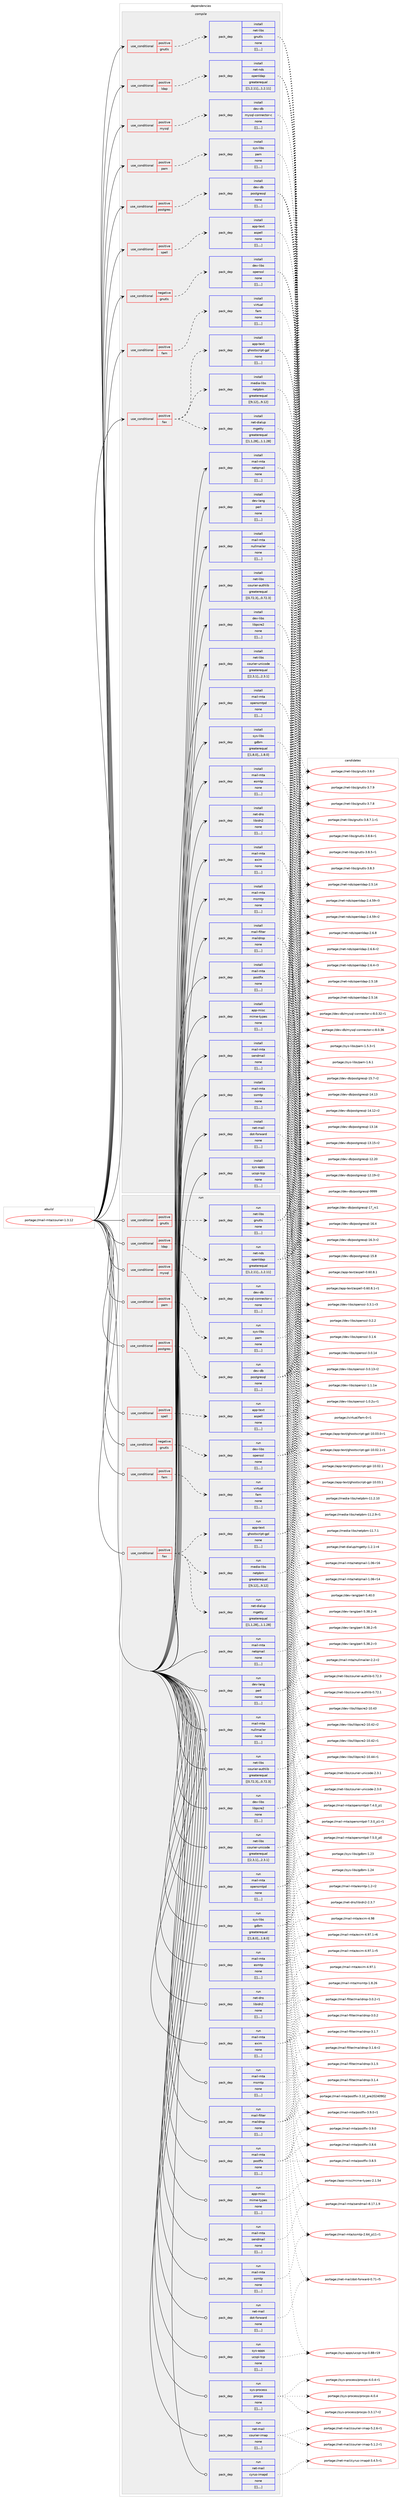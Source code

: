 digraph prolog {

# *************
# Graph options
# *************

newrank=true;
concentrate=true;
compound=true;
graph [rankdir=LR,fontname=Helvetica,fontsize=10,ranksep=1.5];#, ranksep=2.5, nodesep=0.2];
edge  [arrowhead=vee];
node  [fontname=Helvetica,fontsize=10];

# **********
# The ebuild
# **********

subgraph cluster_leftcol {
color=gray;
label=<<i>ebuild</i>>;
id [label="portage://mail-mta/courier-1.3.12", color=red, width=4, href="../mail-mta/courier-1.3.12.svg"];
}

# ****************
# The dependencies
# ****************

subgraph cluster_midcol {
color=gray;
label=<<i>dependencies</i>>;
subgraph cluster_compile {
fillcolor="#eeeeee";
style=filled;
label=<<i>compile</i>>;
subgraph cond73053 {
dependency293994 [label=<<TABLE BORDER="0" CELLBORDER="1" CELLSPACING="0" CELLPADDING="4"><TR><TD ROWSPAN="3" CELLPADDING="10">use_conditional</TD></TR><TR><TD>negative</TD></TR><TR><TD>gnutls</TD></TR></TABLE>>, shape=none, color=red];
subgraph pack218480 {
dependency293995 [label=<<TABLE BORDER="0" CELLBORDER="1" CELLSPACING="0" CELLPADDING="4" WIDTH="220"><TR><TD ROWSPAN="6" CELLPADDING="30">pack_dep</TD></TR><TR><TD WIDTH="110">install</TD></TR><TR><TD>dev-libs</TD></TR><TR><TD>openssl</TD></TR><TR><TD>none</TD></TR><TR><TD>[[],,,,]</TD></TR></TABLE>>, shape=none, color=blue];
}
dependency293994:e -> dependency293995:w [weight=20,style="dashed",arrowhead="vee"];
}
id:e -> dependency293994:w [weight=20,style="solid",arrowhead="vee"];
subgraph cond73054 {
dependency293996 [label=<<TABLE BORDER="0" CELLBORDER="1" CELLSPACING="0" CELLPADDING="4"><TR><TD ROWSPAN="3" CELLPADDING="10">use_conditional</TD></TR><TR><TD>positive</TD></TR><TR><TD>fam</TD></TR></TABLE>>, shape=none, color=red];
subgraph pack218481 {
dependency293997 [label=<<TABLE BORDER="0" CELLBORDER="1" CELLSPACING="0" CELLPADDING="4" WIDTH="220"><TR><TD ROWSPAN="6" CELLPADDING="30">pack_dep</TD></TR><TR><TD WIDTH="110">install</TD></TR><TR><TD>virtual</TD></TR><TR><TD>fam</TD></TR><TR><TD>none</TD></TR><TR><TD>[[],,,,]</TD></TR></TABLE>>, shape=none, color=blue];
}
dependency293996:e -> dependency293997:w [weight=20,style="dashed",arrowhead="vee"];
}
id:e -> dependency293996:w [weight=20,style="solid",arrowhead="vee"];
subgraph cond73055 {
dependency293998 [label=<<TABLE BORDER="0" CELLBORDER="1" CELLSPACING="0" CELLPADDING="4"><TR><TD ROWSPAN="3" CELLPADDING="10">use_conditional</TD></TR><TR><TD>positive</TD></TR><TR><TD>fax</TD></TR></TABLE>>, shape=none, color=red];
subgraph pack218482 {
dependency293999 [label=<<TABLE BORDER="0" CELLBORDER="1" CELLSPACING="0" CELLPADDING="4" WIDTH="220"><TR><TD ROWSPAN="6" CELLPADDING="30">pack_dep</TD></TR><TR><TD WIDTH="110">install</TD></TR><TR><TD>media-libs</TD></TR><TR><TD>netpbm</TD></TR><TR><TD>greaterequal</TD></TR><TR><TD>[[9,12],,,9.12]</TD></TR></TABLE>>, shape=none, color=blue];
}
dependency293998:e -> dependency293999:w [weight=20,style="dashed",arrowhead="vee"];
subgraph pack218483 {
dependency294000 [label=<<TABLE BORDER="0" CELLBORDER="1" CELLSPACING="0" CELLPADDING="4" WIDTH="220"><TR><TD ROWSPAN="6" CELLPADDING="30">pack_dep</TD></TR><TR><TD WIDTH="110">install</TD></TR><TR><TD>app-text</TD></TR><TR><TD>ghostscript-gpl</TD></TR><TR><TD>none</TD></TR><TR><TD>[[],,,,]</TD></TR></TABLE>>, shape=none, color=blue];
}
dependency293998:e -> dependency294000:w [weight=20,style="dashed",arrowhead="vee"];
subgraph pack218484 {
dependency294001 [label=<<TABLE BORDER="0" CELLBORDER="1" CELLSPACING="0" CELLPADDING="4" WIDTH="220"><TR><TD ROWSPAN="6" CELLPADDING="30">pack_dep</TD></TR><TR><TD WIDTH="110">install</TD></TR><TR><TD>net-dialup</TD></TR><TR><TD>mgetty</TD></TR><TR><TD>greaterequal</TD></TR><TR><TD>[[1,1,28],,,1.1.28]</TD></TR></TABLE>>, shape=none, color=blue];
}
dependency293998:e -> dependency294001:w [weight=20,style="dashed",arrowhead="vee"];
}
id:e -> dependency293998:w [weight=20,style="solid",arrowhead="vee"];
subgraph cond73056 {
dependency294002 [label=<<TABLE BORDER="0" CELLBORDER="1" CELLSPACING="0" CELLPADDING="4"><TR><TD ROWSPAN="3" CELLPADDING="10">use_conditional</TD></TR><TR><TD>positive</TD></TR><TR><TD>gnutls</TD></TR></TABLE>>, shape=none, color=red];
subgraph pack218485 {
dependency294003 [label=<<TABLE BORDER="0" CELLBORDER="1" CELLSPACING="0" CELLPADDING="4" WIDTH="220"><TR><TD ROWSPAN="6" CELLPADDING="30">pack_dep</TD></TR><TR><TD WIDTH="110">install</TD></TR><TR><TD>net-libs</TD></TR><TR><TD>gnutls</TD></TR><TR><TD>none</TD></TR><TR><TD>[[],,,,]</TD></TR></TABLE>>, shape=none, color=blue];
}
dependency294002:e -> dependency294003:w [weight=20,style="dashed",arrowhead="vee"];
}
id:e -> dependency294002:w [weight=20,style="solid",arrowhead="vee"];
subgraph cond73057 {
dependency294004 [label=<<TABLE BORDER="0" CELLBORDER="1" CELLSPACING="0" CELLPADDING="4"><TR><TD ROWSPAN="3" CELLPADDING="10">use_conditional</TD></TR><TR><TD>positive</TD></TR><TR><TD>ldap</TD></TR></TABLE>>, shape=none, color=red];
subgraph pack218486 {
dependency294005 [label=<<TABLE BORDER="0" CELLBORDER="1" CELLSPACING="0" CELLPADDING="4" WIDTH="220"><TR><TD ROWSPAN="6" CELLPADDING="30">pack_dep</TD></TR><TR><TD WIDTH="110">install</TD></TR><TR><TD>net-nds</TD></TR><TR><TD>openldap</TD></TR><TR><TD>greaterequal</TD></TR><TR><TD>[[1,2,11],,,1.2.11]</TD></TR></TABLE>>, shape=none, color=blue];
}
dependency294004:e -> dependency294005:w [weight=20,style="dashed",arrowhead="vee"];
}
id:e -> dependency294004:w [weight=20,style="solid",arrowhead="vee"];
subgraph cond73058 {
dependency294006 [label=<<TABLE BORDER="0" CELLBORDER="1" CELLSPACING="0" CELLPADDING="4"><TR><TD ROWSPAN="3" CELLPADDING="10">use_conditional</TD></TR><TR><TD>positive</TD></TR><TR><TD>mysql</TD></TR></TABLE>>, shape=none, color=red];
subgraph pack218487 {
dependency294007 [label=<<TABLE BORDER="0" CELLBORDER="1" CELLSPACING="0" CELLPADDING="4" WIDTH="220"><TR><TD ROWSPAN="6" CELLPADDING="30">pack_dep</TD></TR><TR><TD WIDTH="110">install</TD></TR><TR><TD>dev-db</TD></TR><TR><TD>mysql-connector-c</TD></TR><TR><TD>none</TD></TR><TR><TD>[[],,,,]</TD></TR></TABLE>>, shape=none, color=blue];
}
dependency294006:e -> dependency294007:w [weight=20,style="dashed",arrowhead="vee"];
}
id:e -> dependency294006:w [weight=20,style="solid",arrowhead="vee"];
subgraph cond73059 {
dependency294008 [label=<<TABLE BORDER="0" CELLBORDER="1" CELLSPACING="0" CELLPADDING="4"><TR><TD ROWSPAN="3" CELLPADDING="10">use_conditional</TD></TR><TR><TD>positive</TD></TR><TR><TD>pam</TD></TR></TABLE>>, shape=none, color=red];
subgraph pack218488 {
dependency294009 [label=<<TABLE BORDER="0" CELLBORDER="1" CELLSPACING="0" CELLPADDING="4" WIDTH="220"><TR><TD ROWSPAN="6" CELLPADDING="30">pack_dep</TD></TR><TR><TD WIDTH="110">install</TD></TR><TR><TD>sys-libs</TD></TR><TR><TD>pam</TD></TR><TR><TD>none</TD></TR><TR><TD>[[],,,,]</TD></TR></TABLE>>, shape=none, color=blue];
}
dependency294008:e -> dependency294009:w [weight=20,style="dashed",arrowhead="vee"];
}
id:e -> dependency294008:w [weight=20,style="solid",arrowhead="vee"];
subgraph cond73060 {
dependency294010 [label=<<TABLE BORDER="0" CELLBORDER="1" CELLSPACING="0" CELLPADDING="4"><TR><TD ROWSPAN="3" CELLPADDING="10">use_conditional</TD></TR><TR><TD>positive</TD></TR><TR><TD>postgres</TD></TR></TABLE>>, shape=none, color=red];
subgraph pack218489 {
dependency294011 [label=<<TABLE BORDER="0" CELLBORDER="1" CELLSPACING="0" CELLPADDING="4" WIDTH="220"><TR><TD ROWSPAN="6" CELLPADDING="30">pack_dep</TD></TR><TR><TD WIDTH="110">install</TD></TR><TR><TD>dev-db</TD></TR><TR><TD>postgresql</TD></TR><TR><TD>none</TD></TR><TR><TD>[[],,,,]</TD></TR></TABLE>>, shape=none, color=blue];
}
dependency294010:e -> dependency294011:w [weight=20,style="dashed",arrowhead="vee"];
}
id:e -> dependency294010:w [weight=20,style="solid",arrowhead="vee"];
subgraph cond73061 {
dependency294012 [label=<<TABLE BORDER="0" CELLBORDER="1" CELLSPACING="0" CELLPADDING="4"><TR><TD ROWSPAN="3" CELLPADDING="10">use_conditional</TD></TR><TR><TD>positive</TD></TR><TR><TD>spell</TD></TR></TABLE>>, shape=none, color=red];
subgraph pack218490 {
dependency294013 [label=<<TABLE BORDER="0" CELLBORDER="1" CELLSPACING="0" CELLPADDING="4" WIDTH="220"><TR><TD ROWSPAN="6" CELLPADDING="30">pack_dep</TD></TR><TR><TD WIDTH="110">install</TD></TR><TR><TD>app-text</TD></TR><TR><TD>aspell</TD></TR><TR><TD>none</TD></TR><TR><TD>[[],,,,]</TD></TR></TABLE>>, shape=none, color=blue];
}
dependency294012:e -> dependency294013:w [weight=20,style="dashed",arrowhead="vee"];
}
id:e -> dependency294012:w [weight=20,style="solid",arrowhead="vee"];
subgraph pack218491 {
dependency294014 [label=<<TABLE BORDER="0" CELLBORDER="1" CELLSPACING="0" CELLPADDING="4" WIDTH="220"><TR><TD ROWSPAN="6" CELLPADDING="30">pack_dep</TD></TR><TR><TD WIDTH="110">install</TD></TR><TR><TD>app-misc</TD></TR><TR><TD>mime-types</TD></TR><TR><TD>none</TD></TR><TR><TD>[[],,,,]</TD></TR></TABLE>>, shape=none, color=blue];
}
id:e -> dependency294014:w [weight=20,style="solid",arrowhead="vee"];
subgraph pack218492 {
dependency294015 [label=<<TABLE BORDER="0" CELLBORDER="1" CELLSPACING="0" CELLPADDING="4" WIDTH="220"><TR><TD ROWSPAN="6" CELLPADDING="30">pack_dep</TD></TR><TR><TD WIDTH="110">install</TD></TR><TR><TD>dev-lang</TD></TR><TR><TD>perl</TD></TR><TR><TD>none</TD></TR><TR><TD>[[],,,,]</TD></TR></TABLE>>, shape=none, color=blue];
}
id:e -> dependency294015:w [weight=20,style="solid",arrowhead="vee"];
subgraph pack218493 {
dependency294016 [label=<<TABLE BORDER="0" CELLBORDER="1" CELLSPACING="0" CELLPADDING="4" WIDTH="220"><TR><TD ROWSPAN="6" CELLPADDING="30">pack_dep</TD></TR><TR><TD WIDTH="110">install</TD></TR><TR><TD>dev-libs</TD></TR><TR><TD>libpcre2</TD></TR><TR><TD>none</TD></TR><TR><TD>[[],,,,]</TD></TR></TABLE>>, shape=none, color=blue];
}
id:e -> dependency294016:w [weight=20,style="solid",arrowhead="vee"];
subgraph pack218494 {
dependency294017 [label=<<TABLE BORDER="0" CELLBORDER="1" CELLSPACING="0" CELLPADDING="4" WIDTH="220"><TR><TD ROWSPAN="6" CELLPADDING="30">pack_dep</TD></TR><TR><TD WIDTH="110">install</TD></TR><TR><TD>net-dns</TD></TR><TR><TD>libidn2</TD></TR><TR><TD>none</TD></TR><TR><TD>[[],,,,]</TD></TR></TABLE>>, shape=none, color=blue];
}
id:e -> dependency294017:w [weight=20,style="solid",arrowhead="vee"];
subgraph pack218495 {
dependency294018 [label=<<TABLE BORDER="0" CELLBORDER="1" CELLSPACING="0" CELLPADDING="4" WIDTH="220"><TR><TD ROWSPAN="6" CELLPADDING="30">pack_dep</TD></TR><TR><TD WIDTH="110">install</TD></TR><TR><TD>net-libs</TD></TR><TR><TD>courier-authlib</TD></TR><TR><TD>greaterequal</TD></TR><TR><TD>[[0,72,3],,,0.72.3]</TD></TR></TABLE>>, shape=none, color=blue];
}
id:e -> dependency294018:w [weight=20,style="solid",arrowhead="vee"];
subgraph pack218496 {
dependency294019 [label=<<TABLE BORDER="0" CELLBORDER="1" CELLSPACING="0" CELLPADDING="4" WIDTH="220"><TR><TD ROWSPAN="6" CELLPADDING="30">pack_dep</TD></TR><TR><TD WIDTH="110">install</TD></TR><TR><TD>net-libs</TD></TR><TR><TD>courier-unicode</TD></TR><TR><TD>greaterequal</TD></TR><TR><TD>[[2,3,1],,,2.3.1]</TD></TR></TABLE>>, shape=none, color=blue];
}
id:e -> dependency294019:w [weight=20,style="solid",arrowhead="vee"];
subgraph pack218497 {
dependency294020 [label=<<TABLE BORDER="0" CELLBORDER="1" CELLSPACING="0" CELLPADDING="4" WIDTH="220"><TR><TD ROWSPAN="6" CELLPADDING="30">pack_dep</TD></TR><TR><TD WIDTH="110">install</TD></TR><TR><TD>sys-libs</TD></TR><TR><TD>gdbm</TD></TR><TR><TD>greaterequal</TD></TR><TR><TD>[[1,8,0],,,1.8.0]</TD></TR></TABLE>>, shape=none, color=blue];
}
id:e -> dependency294020:w [weight=20,style="solid",arrowhead="vee"];
subgraph pack218498 {
dependency294021 [label=<<TABLE BORDER="0" CELLBORDER="1" CELLSPACING="0" CELLPADDING="4" WIDTH="220"><TR><TD ROWSPAN="6" CELLPADDING="30">pack_dep</TD></TR><TR><TD WIDTH="110">install</TD></TR><TR><TD>mail-filter</TD></TR><TR><TD>maildrop</TD></TR><TR><TD>none</TD></TR><TR><TD>[[],,,,]</TD></TR></TABLE>>, shape=none, color=blue];
}
id:e -> dependency294021:w [weight=20,style="solid",arrowhead="vee"];
subgraph pack218499 {
dependency294022 [label=<<TABLE BORDER="0" CELLBORDER="1" CELLSPACING="0" CELLPADDING="4" WIDTH="220"><TR><TD ROWSPAN="6" CELLPADDING="30">pack_dep</TD></TR><TR><TD WIDTH="110">install</TD></TR><TR><TD>mail-mta</TD></TR><TR><TD>esmtp</TD></TR><TR><TD>none</TD></TR><TR><TD>[[],,,,]</TD></TR></TABLE>>, shape=none, color=blue];
}
id:e -> dependency294022:w [weight=20,style="solid",arrowhead="vee"];
subgraph pack218500 {
dependency294023 [label=<<TABLE BORDER="0" CELLBORDER="1" CELLSPACING="0" CELLPADDING="4" WIDTH="220"><TR><TD ROWSPAN="6" CELLPADDING="30">pack_dep</TD></TR><TR><TD WIDTH="110">install</TD></TR><TR><TD>mail-mta</TD></TR><TR><TD>exim</TD></TR><TR><TD>none</TD></TR><TR><TD>[[],,,,]</TD></TR></TABLE>>, shape=none, color=blue];
}
id:e -> dependency294023:w [weight=20,style="solid",arrowhead="vee"];
subgraph pack218501 {
dependency294024 [label=<<TABLE BORDER="0" CELLBORDER="1" CELLSPACING="0" CELLPADDING="4" WIDTH="220"><TR><TD ROWSPAN="6" CELLPADDING="30">pack_dep</TD></TR><TR><TD WIDTH="110">install</TD></TR><TR><TD>mail-mta</TD></TR><TR><TD>msmtp</TD></TR><TR><TD>none</TD></TR><TR><TD>[[],,,,]</TD></TR></TABLE>>, shape=none, color=blue];
}
id:e -> dependency294024:w [weight=20,style="solid",arrowhead="vee"];
subgraph pack218502 {
dependency294025 [label=<<TABLE BORDER="0" CELLBORDER="1" CELLSPACING="0" CELLPADDING="4" WIDTH="220"><TR><TD ROWSPAN="6" CELLPADDING="30">pack_dep</TD></TR><TR><TD WIDTH="110">install</TD></TR><TR><TD>mail-mta</TD></TR><TR><TD>netqmail</TD></TR><TR><TD>none</TD></TR><TR><TD>[[],,,,]</TD></TR></TABLE>>, shape=none, color=blue];
}
id:e -> dependency294025:w [weight=20,style="solid",arrowhead="vee"];
subgraph pack218503 {
dependency294026 [label=<<TABLE BORDER="0" CELLBORDER="1" CELLSPACING="0" CELLPADDING="4" WIDTH="220"><TR><TD ROWSPAN="6" CELLPADDING="30">pack_dep</TD></TR><TR><TD WIDTH="110">install</TD></TR><TR><TD>mail-mta</TD></TR><TR><TD>nullmailer</TD></TR><TR><TD>none</TD></TR><TR><TD>[[],,,,]</TD></TR></TABLE>>, shape=none, color=blue];
}
id:e -> dependency294026:w [weight=20,style="solid",arrowhead="vee"];
subgraph pack218504 {
dependency294027 [label=<<TABLE BORDER="0" CELLBORDER="1" CELLSPACING="0" CELLPADDING="4" WIDTH="220"><TR><TD ROWSPAN="6" CELLPADDING="30">pack_dep</TD></TR><TR><TD WIDTH="110">install</TD></TR><TR><TD>mail-mta</TD></TR><TR><TD>opensmtpd</TD></TR><TR><TD>none</TD></TR><TR><TD>[[],,,,]</TD></TR></TABLE>>, shape=none, color=blue];
}
id:e -> dependency294027:w [weight=20,style="solid",arrowhead="vee"];
subgraph pack218505 {
dependency294028 [label=<<TABLE BORDER="0" CELLBORDER="1" CELLSPACING="0" CELLPADDING="4" WIDTH="220"><TR><TD ROWSPAN="6" CELLPADDING="30">pack_dep</TD></TR><TR><TD WIDTH="110">install</TD></TR><TR><TD>mail-mta</TD></TR><TR><TD>postfix</TD></TR><TR><TD>none</TD></TR><TR><TD>[[],,,,]</TD></TR></TABLE>>, shape=none, color=blue];
}
id:e -> dependency294028:w [weight=20,style="solid",arrowhead="vee"];
subgraph pack218506 {
dependency294029 [label=<<TABLE BORDER="0" CELLBORDER="1" CELLSPACING="0" CELLPADDING="4" WIDTH="220"><TR><TD ROWSPAN="6" CELLPADDING="30">pack_dep</TD></TR><TR><TD WIDTH="110">install</TD></TR><TR><TD>mail-mta</TD></TR><TR><TD>sendmail</TD></TR><TR><TD>none</TD></TR><TR><TD>[[],,,,]</TD></TR></TABLE>>, shape=none, color=blue];
}
id:e -> dependency294029:w [weight=20,style="solid",arrowhead="vee"];
subgraph pack218507 {
dependency294030 [label=<<TABLE BORDER="0" CELLBORDER="1" CELLSPACING="0" CELLPADDING="4" WIDTH="220"><TR><TD ROWSPAN="6" CELLPADDING="30">pack_dep</TD></TR><TR><TD WIDTH="110">install</TD></TR><TR><TD>mail-mta</TD></TR><TR><TD>ssmtp</TD></TR><TR><TD>none</TD></TR><TR><TD>[[],,,,]</TD></TR></TABLE>>, shape=none, color=blue];
}
id:e -> dependency294030:w [weight=20,style="solid",arrowhead="vee"];
subgraph pack218508 {
dependency294031 [label=<<TABLE BORDER="0" CELLBORDER="1" CELLSPACING="0" CELLPADDING="4" WIDTH="220"><TR><TD ROWSPAN="6" CELLPADDING="30">pack_dep</TD></TR><TR><TD WIDTH="110">install</TD></TR><TR><TD>net-mail</TD></TR><TR><TD>dot-forward</TD></TR><TR><TD>none</TD></TR><TR><TD>[[],,,,]</TD></TR></TABLE>>, shape=none, color=blue];
}
id:e -> dependency294031:w [weight=20,style="solid",arrowhead="vee"];
subgraph pack218509 {
dependency294032 [label=<<TABLE BORDER="0" CELLBORDER="1" CELLSPACING="0" CELLPADDING="4" WIDTH="220"><TR><TD ROWSPAN="6" CELLPADDING="30">pack_dep</TD></TR><TR><TD WIDTH="110">install</TD></TR><TR><TD>sys-apps</TD></TR><TR><TD>ucspi-tcp</TD></TR><TR><TD>none</TD></TR><TR><TD>[[],,,,]</TD></TR></TABLE>>, shape=none, color=blue];
}
id:e -> dependency294032:w [weight=20,style="solid",arrowhead="vee"];
}
subgraph cluster_compileandrun {
fillcolor="#eeeeee";
style=filled;
label=<<i>compile and run</i>>;
}
subgraph cluster_run {
fillcolor="#eeeeee";
style=filled;
label=<<i>run</i>>;
subgraph cond73062 {
dependency294033 [label=<<TABLE BORDER="0" CELLBORDER="1" CELLSPACING="0" CELLPADDING="4"><TR><TD ROWSPAN="3" CELLPADDING="10">use_conditional</TD></TR><TR><TD>negative</TD></TR><TR><TD>gnutls</TD></TR></TABLE>>, shape=none, color=red];
subgraph pack218510 {
dependency294034 [label=<<TABLE BORDER="0" CELLBORDER="1" CELLSPACING="0" CELLPADDING="4" WIDTH="220"><TR><TD ROWSPAN="6" CELLPADDING="30">pack_dep</TD></TR><TR><TD WIDTH="110">run</TD></TR><TR><TD>dev-libs</TD></TR><TR><TD>openssl</TD></TR><TR><TD>none</TD></TR><TR><TD>[[],,,,]</TD></TR></TABLE>>, shape=none, color=blue];
}
dependency294033:e -> dependency294034:w [weight=20,style="dashed",arrowhead="vee"];
}
id:e -> dependency294033:w [weight=20,style="solid",arrowhead="odot"];
subgraph cond73063 {
dependency294035 [label=<<TABLE BORDER="0" CELLBORDER="1" CELLSPACING="0" CELLPADDING="4"><TR><TD ROWSPAN="3" CELLPADDING="10">use_conditional</TD></TR><TR><TD>positive</TD></TR><TR><TD>fam</TD></TR></TABLE>>, shape=none, color=red];
subgraph pack218511 {
dependency294036 [label=<<TABLE BORDER="0" CELLBORDER="1" CELLSPACING="0" CELLPADDING="4" WIDTH="220"><TR><TD ROWSPAN="6" CELLPADDING="30">pack_dep</TD></TR><TR><TD WIDTH="110">run</TD></TR><TR><TD>virtual</TD></TR><TR><TD>fam</TD></TR><TR><TD>none</TD></TR><TR><TD>[[],,,,]</TD></TR></TABLE>>, shape=none, color=blue];
}
dependency294035:e -> dependency294036:w [weight=20,style="dashed",arrowhead="vee"];
}
id:e -> dependency294035:w [weight=20,style="solid",arrowhead="odot"];
subgraph cond73064 {
dependency294037 [label=<<TABLE BORDER="0" CELLBORDER="1" CELLSPACING="0" CELLPADDING="4"><TR><TD ROWSPAN="3" CELLPADDING="10">use_conditional</TD></TR><TR><TD>positive</TD></TR><TR><TD>fax</TD></TR></TABLE>>, shape=none, color=red];
subgraph pack218512 {
dependency294038 [label=<<TABLE BORDER="0" CELLBORDER="1" CELLSPACING="0" CELLPADDING="4" WIDTH="220"><TR><TD ROWSPAN="6" CELLPADDING="30">pack_dep</TD></TR><TR><TD WIDTH="110">run</TD></TR><TR><TD>media-libs</TD></TR><TR><TD>netpbm</TD></TR><TR><TD>greaterequal</TD></TR><TR><TD>[[9,12],,,9.12]</TD></TR></TABLE>>, shape=none, color=blue];
}
dependency294037:e -> dependency294038:w [weight=20,style="dashed",arrowhead="vee"];
subgraph pack218513 {
dependency294039 [label=<<TABLE BORDER="0" CELLBORDER="1" CELLSPACING="0" CELLPADDING="4" WIDTH="220"><TR><TD ROWSPAN="6" CELLPADDING="30">pack_dep</TD></TR><TR><TD WIDTH="110">run</TD></TR><TR><TD>app-text</TD></TR><TR><TD>ghostscript-gpl</TD></TR><TR><TD>none</TD></TR><TR><TD>[[],,,,]</TD></TR></TABLE>>, shape=none, color=blue];
}
dependency294037:e -> dependency294039:w [weight=20,style="dashed",arrowhead="vee"];
subgraph pack218514 {
dependency294040 [label=<<TABLE BORDER="0" CELLBORDER="1" CELLSPACING="0" CELLPADDING="4" WIDTH="220"><TR><TD ROWSPAN="6" CELLPADDING="30">pack_dep</TD></TR><TR><TD WIDTH="110">run</TD></TR><TR><TD>net-dialup</TD></TR><TR><TD>mgetty</TD></TR><TR><TD>greaterequal</TD></TR><TR><TD>[[1,1,28],,,1.1.28]</TD></TR></TABLE>>, shape=none, color=blue];
}
dependency294037:e -> dependency294040:w [weight=20,style="dashed",arrowhead="vee"];
}
id:e -> dependency294037:w [weight=20,style="solid",arrowhead="odot"];
subgraph cond73065 {
dependency294041 [label=<<TABLE BORDER="0" CELLBORDER="1" CELLSPACING="0" CELLPADDING="4"><TR><TD ROWSPAN="3" CELLPADDING="10">use_conditional</TD></TR><TR><TD>positive</TD></TR><TR><TD>gnutls</TD></TR></TABLE>>, shape=none, color=red];
subgraph pack218515 {
dependency294042 [label=<<TABLE BORDER="0" CELLBORDER="1" CELLSPACING="0" CELLPADDING="4" WIDTH="220"><TR><TD ROWSPAN="6" CELLPADDING="30">pack_dep</TD></TR><TR><TD WIDTH="110">run</TD></TR><TR><TD>net-libs</TD></TR><TR><TD>gnutls</TD></TR><TR><TD>none</TD></TR><TR><TD>[[],,,,]</TD></TR></TABLE>>, shape=none, color=blue];
}
dependency294041:e -> dependency294042:w [weight=20,style="dashed",arrowhead="vee"];
}
id:e -> dependency294041:w [weight=20,style="solid",arrowhead="odot"];
subgraph cond73066 {
dependency294043 [label=<<TABLE BORDER="0" CELLBORDER="1" CELLSPACING="0" CELLPADDING="4"><TR><TD ROWSPAN="3" CELLPADDING="10">use_conditional</TD></TR><TR><TD>positive</TD></TR><TR><TD>ldap</TD></TR></TABLE>>, shape=none, color=red];
subgraph pack218516 {
dependency294044 [label=<<TABLE BORDER="0" CELLBORDER="1" CELLSPACING="0" CELLPADDING="4" WIDTH="220"><TR><TD ROWSPAN="6" CELLPADDING="30">pack_dep</TD></TR><TR><TD WIDTH="110">run</TD></TR><TR><TD>net-nds</TD></TR><TR><TD>openldap</TD></TR><TR><TD>greaterequal</TD></TR><TR><TD>[[1,2,11],,,1.2.11]</TD></TR></TABLE>>, shape=none, color=blue];
}
dependency294043:e -> dependency294044:w [weight=20,style="dashed",arrowhead="vee"];
}
id:e -> dependency294043:w [weight=20,style="solid",arrowhead="odot"];
subgraph cond73067 {
dependency294045 [label=<<TABLE BORDER="0" CELLBORDER="1" CELLSPACING="0" CELLPADDING="4"><TR><TD ROWSPAN="3" CELLPADDING="10">use_conditional</TD></TR><TR><TD>positive</TD></TR><TR><TD>mysql</TD></TR></TABLE>>, shape=none, color=red];
subgraph pack218517 {
dependency294046 [label=<<TABLE BORDER="0" CELLBORDER="1" CELLSPACING="0" CELLPADDING="4" WIDTH="220"><TR><TD ROWSPAN="6" CELLPADDING="30">pack_dep</TD></TR><TR><TD WIDTH="110">run</TD></TR><TR><TD>dev-db</TD></TR><TR><TD>mysql-connector-c</TD></TR><TR><TD>none</TD></TR><TR><TD>[[],,,,]</TD></TR></TABLE>>, shape=none, color=blue];
}
dependency294045:e -> dependency294046:w [weight=20,style="dashed",arrowhead="vee"];
}
id:e -> dependency294045:w [weight=20,style="solid",arrowhead="odot"];
subgraph cond73068 {
dependency294047 [label=<<TABLE BORDER="0" CELLBORDER="1" CELLSPACING="0" CELLPADDING="4"><TR><TD ROWSPAN="3" CELLPADDING="10">use_conditional</TD></TR><TR><TD>positive</TD></TR><TR><TD>pam</TD></TR></TABLE>>, shape=none, color=red];
subgraph pack218518 {
dependency294048 [label=<<TABLE BORDER="0" CELLBORDER="1" CELLSPACING="0" CELLPADDING="4" WIDTH="220"><TR><TD ROWSPAN="6" CELLPADDING="30">pack_dep</TD></TR><TR><TD WIDTH="110">run</TD></TR><TR><TD>sys-libs</TD></TR><TR><TD>pam</TD></TR><TR><TD>none</TD></TR><TR><TD>[[],,,,]</TD></TR></TABLE>>, shape=none, color=blue];
}
dependency294047:e -> dependency294048:w [weight=20,style="dashed",arrowhead="vee"];
}
id:e -> dependency294047:w [weight=20,style="solid",arrowhead="odot"];
subgraph cond73069 {
dependency294049 [label=<<TABLE BORDER="0" CELLBORDER="1" CELLSPACING="0" CELLPADDING="4"><TR><TD ROWSPAN="3" CELLPADDING="10">use_conditional</TD></TR><TR><TD>positive</TD></TR><TR><TD>postgres</TD></TR></TABLE>>, shape=none, color=red];
subgraph pack218519 {
dependency294050 [label=<<TABLE BORDER="0" CELLBORDER="1" CELLSPACING="0" CELLPADDING="4" WIDTH="220"><TR><TD ROWSPAN="6" CELLPADDING="30">pack_dep</TD></TR><TR><TD WIDTH="110">run</TD></TR><TR><TD>dev-db</TD></TR><TR><TD>postgresql</TD></TR><TR><TD>none</TD></TR><TR><TD>[[],,,,]</TD></TR></TABLE>>, shape=none, color=blue];
}
dependency294049:e -> dependency294050:w [weight=20,style="dashed",arrowhead="vee"];
}
id:e -> dependency294049:w [weight=20,style="solid",arrowhead="odot"];
subgraph cond73070 {
dependency294051 [label=<<TABLE BORDER="0" CELLBORDER="1" CELLSPACING="0" CELLPADDING="4"><TR><TD ROWSPAN="3" CELLPADDING="10">use_conditional</TD></TR><TR><TD>positive</TD></TR><TR><TD>spell</TD></TR></TABLE>>, shape=none, color=red];
subgraph pack218520 {
dependency294052 [label=<<TABLE BORDER="0" CELLBORDER="1" CELLSPACING="0" CELLPADDING="4" WIDTH="220"><TR><TD ROWSPAN="6" CELLPADDING="30">pack_dep</TD></TR><TR><TD WIDTH="110">run</TD></TR><TR><TD>app-text</TD></TR><TR><TD>aspell</TD></TR><TR><TD>none</TD></TR><TR><TD>[[],,,,]</TD></TR></TABLE>>, shape=none, color=blue];
}
dependency294051:e -> dependency294052:w [weight=20,style="dashed",arrowhead="vee"];
}
id:e -> dependency294051:w [weight=20,style="solid",arrowhead="odot"];
subgraph pack218521 {
dependency294053 [label=<<TABLE BORDER="0" CELLBORDER="1" CELLSPACING="0" CELLPADDING="4" WIDTH="220"><TR><TD ROWSPAN="6" CELLPADDING="30">pack_dep</TD></TR><TR><TD WIDTH="110">run</TD></TR><TR><TD>app-misc</TD></TR><TR><TD>mime-types</TD></TR><TR><TD>none</TD></TR><TR><TD>[[],,,,]</TD></TR></TABLE>>, shape=none, color=blue];
}
id:e -> dependency294053:w [weight=20,style="solid",arrowhead="odot"];
subgraph pack218522 {
dependency294054 [label=<<TABLE BORDER="0" CELLBORDER="1" CELLSPACING="0" CELLPADDING="4" WIDTH="220"><TR><TD ROWSPAN="6" CELLPADDING="30">pack_dep</TD></TR><TR><TD WIDTH="110">run</TD></TR><TR><TD>dev-lang</TD></TR><TR><TD>perl</TD></TR><TR><TD>none</TD></TR><TR><TD>[[],,,,]</TD></TR></TABLE>>, shape=none, color=blue];
}
id:e -> dependency294054:w [weight=20,style="solid",arrowhead="odot"];
subgraph pack218523 {
dependency294055 [label=<<TABLE BORDER="0" CELLBORDER="1" CELLSPACING="0" CELLPADDING="4" WIDTH="220"><TR><TD ROWSPAN="6" CELLPADDING="30">pack_dep</TD></TR><TR><TD WIDTH="110">run</TD></TR><TR><TD>dev-libs</TD></TR><TR><TD>libpcre2</TD></TR><TR><TD>none</TD></TR><TR><TD>[[],,,,]</TD></TR></TABLE>>, shape=none, color=blue];
}
id:e -> dependency294055:w [weight=20,style="solid",arrowhead="odot"];
subgraph pack218524 {
dependency294056 [label=<<TABLE BORDER="0" CELLBORDER="1" CELLSPACING="0" CELLPADDING="4" WIDTH="220"><TR><TD ROWSPAN="6" CELLPADDING="30">pack_dep</TD></TR><TR><TD WIDTH="110">run</TD></TR><TR><TD>net-dns</TD></TR><TR><TD>libidn2</TD></TR><TR><TD>none</TD></TR><TR><TD>[[],,,,]</TD></TR></TABLE>>, shape=none, color=blue];
}
id:e -> dependency294056:w [weight=20,style="solid",arrowhead="odot"];
subgraph pack218525 {
dependency294057 [label=<<TABLE BORDER="0" CELLBORDER="1" CELLSPACING="0" CELLPADDING="4" WIDTH="220"><TR><TD ROWSPAN="6" CELLPADDING="30">pack_dep</TD></TR><TR><TD WIDTH="110">run</TD></TR><TR><TD>net-libs</TD></TR><TR><TD>courier-authlib</TD></TR><TR><TD>greaterequal</TD></TR><TR><TD>[[0,72,3],,,0.72.3]</TD></TR></TABLE>>, shape=none, color=blue];
}
id:e -> dependency294057:w [weight=20,style="solid",arrowhead="odot"];
subgraph pack218526 {
dependency294058 [label=<<TABLE BORDER="0" CELLBORDER="1" CELLSPACING="0" CELLPADDING="4" WIDTH="220"><TR><TD ROWSPAN="6" CELLPADDING="30">pack_dep</TD></TR><TR><TD WIDTH="110">run</TD></TR><TR><TD>net-libs</TD></TR><TR><TD>courier-unicode</TD></TR><TR><TD>greaterequal</TD></TR><TR><TD>[[2,3,1],,,2.3.1]</TD></TR></TABLE>>, shape=none, color=blue];
}
id:e -> dependency294058:w [weight=20,style="solid",arrowhead="odot"];
subgraph pack218527 {
dependency294059 [label=<<TABLE BORDER="0" CELLBORDER="1" CELLSPACING="0" CELLPADDING="4" WIDTH="220"><TR><TD ROWSPAN="6" CELLPADDING="30">pack_dep</TD></TR><TR><TD WIDTH="110">run</TD></TR><TR><TD>sys-libs</TD></TR><TR><TD>gdbm</TD></TR><TR><TD>greaterequal</TD></TR><TR><TD>[[1,8,0],,,1.8.0]</TD></TR></TABLE>>, shape=none, color=blue];
}
id:e -> dependency294059:w [weight=20,style="solid",arrowhead="odot"];
subgraph pack218528 {
dependency294060 [label=<<TABLE BORDER="0" CELLBORDER="1" CELLSPACING="0" CELLPADDING="4" WIDTH="220"><TR><TD ROWSPAN="6" CELLPADDING="30">pack_dep</TD></TR><TR><TD WIDTH="110">run</TD></TR><TR><TD>sys-process</TD></TR><TR><TD>procps</TD></TR><TR><TD>none</TD></TR><TR><TD>[[],,,,]</TD></TR></TABLE>>, shape=none, color=blue];
}
id:e -> dependency294060:w [weight=20,style="solid",arrowhead="odot"];
subgraph pack218529 {
dependency294061 [label=<<TABLE BORDER="0" CELLBORDER="1" CELLSPACING="0" CELLPADDING="4" WIDTH="220"><TR><TD ROWSPAN="6" CELLPADDING="30">pack_dep</TD></TR><TR><TD WIDTH="110">run</TD></TR><TR><TD>mail-filter</TD></TR><TR><TD>maildrop</TD></TR><TR><TD>none</TD></TR><TR><TD>[[],,,,]</TD></TR></TABLE>>, shape=none, color=blue];
}
id:e -> dependency294061:w [weight=20,style="solid",arrowhead="odot"];
subgraph pack218530 {
dependency294062 [label=<<TABLE BORDER="0" CELLBORDER="1" CELLSPACING="0" CELLPADDING="4" WIDTH="220"><TR><TD ROWSPAN="6" CELLPADDING="30">pack_dep</TD></TR><TR><TD WIDTH="110">run</TD></TR><TR><TD>mail-mta</TD></TR><TR><TD>esmtp</TD></TR><TR><TD>none</TD></TR><TR><TD>[[],,,,]</TD></TR></TABLE>>, shape=none, color=blue];
}
id:e -> dependency294062:w [weight=20,style="solid",arrowhead="odot"];
subgraph pack218531 {
dependency294063 [label=<<TABLE BORDER="0" CELLBORDER="1" CELLSPACING="0" CELLPADDING="4" WIDTH="220"><TR><TD ROWSPAN="6" CELLPADDING="30">pack_dep</TD></TR><TR><TD WIDTH="110">run</TD></TR><TR><TD>mail-mta</TD></TR><TR><TD>exim</TD></TR><TR><TD>none</TD></TR><TR><TD>[[],,,,]</TD></TR></TABLE>>, shape=none, color=blue];
}
id:e -> dependency294063:w [weight=20,style="solid",arrowhead="odot"];
subgraph pack218532 {
dependency294064 [label=<<TABLE BORDER="0" CELLBORDER="1" CELLSPACING="0" CELLPADDING="4" WIDTH="220"><TR><TD ROWSPAN="6" CELLPADDING="30">pack_dep</TD></TR><TR><TD WIDTH="110">run</TD></TR><TR><TD>mail-mta</TD></TR><TR><TD>msmtp</TD></TR><TR><TD>none</TD></TR><TR><TD>[[],,,,]</TD></TR></TABLE>>, shape=none, color=blue];
}
id:e -> dependency294064:w [weight=20,style="solid",arrowhead="odot"];
subgraph pack218533 {
dependency294065 [label=<<TABLE BORDER="0" CELLBORDER="1" CELLSPACING="0" CELLPADDING="4" WIDTH="220"><TR><TD ROWSPAN="6" CELLPADDING="30">pack_dep</TD></TR><TR><TD WIDTH="110">run</TD></TR><TR><TD>mail-mta</TD></TR><TR><TD>netqmail</TD></TR><TR><TD>none</TD></TR><TR><TD>[[],,,,]</TD></TR></TABLE>>, shape=none, color=blue];
}
id:e -> dependency294065:w [weight=20,style="solid",arrowhead="odot"];
subgraph pack218534 {
dependency294066 [label=<<TABLE BORDER="0" CELLBORDER="1" CELLSPACING="0" CELLPADDING="4" WIDTH="220"><TR><TD ROWSPAN="6" CELLPADDING="30">pack_dep</TD></TR><TR><TD WIDTH="110">run</TD></TR><TR><TD>mail-mta</TD></TR><TR><TD>nullmailer</TD></TR><TR><TD>none</TD></TR><TR><TD>[[],,,,]</TD></TR></TABLE>>, shape=none, color=blue];
}
id:e -> dependency294066:w [weight=20,style="solid",arrowhead="odot"];
subgraph pack218535 {
dependency294067 [label=<<TABLE BORDER="0" CELLBORDER="1" CELLSPACING="0" CELLPADDING="4" WIDTH="220"><TR><TD ROWSPAN="6" CELLPADDING="30">pack_dep</TD></TR><TR><TD WIDTH="110">run</TD></TR><TR><TD>mail-mta</TD></TR><TR><TD>opensmtpd</TD></TR><TR><TD>none</TD></TR><TR><TD>[[],,,,]</TD></TR></TABLE>>, shape=none, color=blue];
}
id:e -> dependency294067:w [weight=20,style="solid",arrowhead="odot"];
subgraph pack218536 {
dependency294068 [label=<<TABLE BORDER="0" CELLBORDER="1" CELLSPACING="0" CELLPADDING="4" WIDTH="220"><TR><TD ROWSPAN="6" CELLPADDING="30">pack_dep</TD></TR><TR><TD WIDTH="110">run</TD></TR><TR><TD>mail-mta</TD></TR><TR><TD>postfix</TD></TR><TR><TD>none</TD></TR><TR><TD>[[],,,,]</TD></TR></TABLE>>, shape=none, color=blue];
}
id:e -> dependency294068:w [weight=20,style="solid",arrowhead="odot"];
subgraph pack218537 {
dependency294069 [label=<<TABLE BORDER="0" CELLBORDER="1" CELLSPACING="0" CELLPADDING="4" WIDTH="220"><TR><TD ROWSPAN="6" CELLPADDING="30">pack_dep</TD></TR><TR><TD WIDTH="110">run</TD></TR><TR><TD>mail-mta</TD></TR><TR><TD>sendmail</TD></TR><TR><TD>none</TD></TR><TR><TD>[[],,,,]</TD></TR></TABLE>>, shape=none, color=blue];
}
id:e -> dependency294069:w [weight=20,style="solid",arrowhead="odot"];
subgraph pack218538 {
dependency294070 [label=<<TABLE BORDER="0" CELLBORDER="1" CELLSPACING="0" CELLPADDING="4" WIDTH="220"><TR><TD ROWSPAN="6" CELLPADDING="30">pack_dep</TD></TR><TR><TD WIDTH="110">run</TD></TR><TR><TD>mail-mta</TD></TR><TR><TD>ssmtp</TD></TR><TR><TD>none</TD></TR><TR><TD>[[],,,,]</TD></TR></TABLE>>, shape=none, color=blue];
}
id:e -> dependency294070:w [weight=20,style="solid",arrowhead="odot"];
subgraph pack218539 {
dependency294071 [label=<<TABLE BORDER="0" CELLBORDER="1" CELLSPACING="0" CELLPADDING="4" WIDTH="220"><TR><TD ROWSPAN="6" CELLPADDING="30">pack_dep</TD></TR><TR><TD WIDTH="110">run</TD></TR><TR><TD>net-mail</TD></TR><TR><TD>courier-imap</TD></TR><TR><TD>none</TD></TR><TR><TD>[[],,,,]</TD></TR></TABLE>>, shape=none, color=blue];
}
id:e -> dependency294071:w [weight=20,style="solid",arrowhead="odot"];
subgraph pack218540 {
dependency294072 [label=<<TABLE BORDER="0" CELLBORDER="1" CELLSPACING="0" CELLPADDING="4" WIDTH="220"><TR><TD ROWSPAN="6" CELLPADDING="30">pack_dep</TD></TR><TR><TD WIDTH="110">run</TD></TR><TR><TD>net-mail</TD></TR><TR><TD>cyrus-imapd</TD></TR><TR><TD>none</TD></TR><TR><TD>[[],,,,]</TD></TR></TABLE>>, shape=none, color=blue];
}
id:e -> dependency294072:w [weight=20,style="solid",arrowhead="odot"];
subgraph pack218541 {
dependency294073 [label=<<TABLE BORDER="0" CELLBORDER="1" CELLSPACING="0" CELLPADDING="4" WIDTH="220"><TR><TD ROWSPAN="6" CELLPADDING="30">pack_dep</TD></TR><TR><TD WIDTH="110">run</TD></TR><TR><TD>net-mail</TD></TR><TR><TD>dot-forward</TD></TR><TR><TD>none</TD></TR><TR><TD>[[],,,,]</TD></TR></TABLE>>, shape=none, color=blue];
}
id:e -> dependency294073:w [weight=20,style="solid",arrowhead="odot"];
subgraph pack218542 {
dependency294074 [label=<<TABLE BORDER="0" CELLBORDER="1" CELLSPACING="0" CELLPADDING="4" WIDTH="220"><TR><TD ROWSPAN="6" CELLPADDING="30">pack_dep</TD></TR><TR><TD WIDTH="110">run</TD></TR><TR><TD>sys-apps</TD></TR><TR><TD>ucspi-tcp</TD></TR><TR><TD>none</TD></TR><TR><TD>[[],,,,]</TD></TR></TABLE>>, shape=none, color=blue];
}
id:e -> dependency294074:w [weight=20,style="solid",arrowhead="odot"];
}
}

# **************
# The candidates
# **************

subgraph cluster_choices {
rank=same;
color=gray;
label=<<i>candidates</i>>;

subgraph choice218480 {
color=black;
nodesep=1;
choice1001011184510810598115471111121011101151151084551465146494511451 [label="portage://dev-libs/openssl-3.3.1-r3", color=red, width=4,href="../dev-libs/openssl-3.3.1-r3.svg"];
choice100101118451081059811547111112101110115115108455146504650 [label="portage://dev-libs/openssl-3.2.2", color=red, width=4,href="../dev-libs/openssl-3.2.2.svg"];
choice100101118451081059811547111112101110115115108455146494654 [label="portage://dev-libs/openssl-3.1.6", color=red, width=4,href="../dev-libs/openssl-3.1.6.svg"];
choice10010111845108105981154711111210111011511510845514648464952 [label="portage://dev-libs/openssl-3.0.14", color=red, width=4,href="../dev-libs/openssl-3.0.14.svg"];
choice100101118451081059811547111112101110115115108455146484649514511450 [label="portage://dev-libs/openssl-3.0.13-r2", color=red, width=4,href="../dev-libs/openssl-3.0.13-r2.svg"];
choice100101118451081059811547111112101110115115108454946494649119 [label="portage://dev-libs/openssl-1.1.1w", color=red, width=4,href="../dev-libs/openssl-1.1.1w.svg"];
choice1001011184510810598115471111121011101151151084549464846501174511449 [label="portage://dev-libs/openssl-1.0.2u-r1", color=red, width=4,href="../dev-libs/openssl-1.0.2u-r1.svg"];
dependency293995:e -> choice1001011184510810598115471111121011101151151084551465146494511451:w [style=dotted,weight="100"];
dependency293995:e -> choice100101118451081059811547111112101110115115108455146504650:w [style=dotted,weight="100"];
dependency293995:e -> choice100101118451081059811547111112101110115115108455146494654:w [style=dotted,weight="100"];
dependency293995:e -> choice10010111845108105981154711111210111011511510845514648464952:w [style=dotted,weight="100"];
dependency293995:e -> choice100101118451081059811547111112101110115115108455146484649514511450:w [style=dotted,weight="100"];
dependency293995:e -> choice100101118451081059811547111112101110115115108454946494649119:w [style=dotted,weight="100"];
dependency293995:e -> choice1001011184510810598115471111121011101151151084549464846501174511449:w [style=dotted,weight="100"];
}
subgraph choice218481 {
color=black;
nodesep=1;
choice11810511411611797108471029710945484511449 [label="portage://virtual/fam-0-r1", color=red, width=4,href="../virtual/fam-0-r1.svg"];
dependency293997:e -> choice11810511411611797108471029710945484511449:w [style=dotted,weight="100"];
}
subgraph choice218482 {
color=black;
nodesep=1;
choice109101100105974510810598115471101011161129810945494946554649 [label="portage://media-libs/netpbm-11.7.1", color=red, width=4,href="../media-libs/netpbm-11.7.1.svg"];
choice10910110010597451081059811547110101116112981094549494650464948 [label="portage://media-libs/netpbm-11.2.10", color=red, width=4,href="../media-libs/netpbm-11.2.10.svg"];
choice1091011001059745108105981154711010111611298109454949465046574511449 [label="portage://media-libs/netpbm-11.2.9-r1", color=red, width=4,href="../media-libs/netpbm-11.2.9-r1.svg"];
dependency293999:e -> choice109101100105974510810598115471101011161129810945494946554649:w [style=dotted,weight="100"];
dependency293999:e -> choice10910110010597451081059811547110101116112981094549494650464948:w [style=dotted,weight="100"];
dependency293999:e -> choice1091011001059745108105981154711010111611298109454949465046574511449:w [style=dotted,weight="100"];
}
subgraph choice218483 {
color=black;
nodesep=1;
choice97112112451161011201164710310411111511611599114105112116451031121084549484648514649 [label="portage://app-text/ghostscript-gpl-10.03.1", color=red, width=4,href="../app-text/ghostscript-gpl-10.03.1.svg"];
choice971121124511610112011647103104111115116115991141051121164510311210845494846485146484511449 [label="portage://app-text/ghostscript-gpl-10.03.0-r1", color=red, width=4,href="../app-text/ghostscript-gpl-10.03.0-r1.svg"];
choice971121124511610112011647103104111115116115991141051121164510311210845494846485046494511449 [label="portage://app-text/ghostscript-gpl-10.02.1-r1", color=red, width=4,href="../app-text/ghostscript-gpl-10.02.1-r1.svg"];
choice97112112451161011201164710310411111511611599114105112116451031121084549484648504649 [label="portage://app-text/ghostscript-gpl-10.02.1", color=red, width=4,href="../app-text/ghostscript-gpl-10.02.1.svg"];
dependency294000:e -> choice97112112451161011201164710310411111511611599114105112116451031121084549484648514649:w [style=dotted,weight="100"];
dependency294000:e -> choice971121124511610112011647103104111115116115991141051121164510311210845494846485146484511449:w [style=dotted,weight="100"];
dependency294000:e -> choice971121124511610112011647103104111115116115991141051121164510311210845494846485046494511449:w [style=dotted,weight="100"];
dependency294000:e -> choice97112112451161011201164710310411111511611599114105112116451031121084549484648504649:w [style=dotted,weight="100"];
}
subgraph choice218484 {
color=black;
nodesep=1;
choice1101011164510010597108117112471091031011161161214549465046494511452 [label="portage://net-dialup/mgetty-1.2.1-r4", color=red, width=4,href="../net-dialup/mgetty-1.2.1-r4.svg"];
dependency294001:e -> choice1101011164510010597108117112471091031011161161214549465046494511452:w [style=dotted,weight="100"];
}
subgraph choice218485 {
color=black;
nodesep=1;
choice11010111645108105981154710311011711610811545514656465546494511449 [label="portage://net-libs/gnutls-3.8.7.1-r1", color=red, width=4,href="../net-libs/gnutls-3.8.7.1-r1.svg"];
choice1101011164510810598115471031101171161081154551465646544511449 [label="portage://net-libs/gnutls-3.8.6-r1", color=red, width=4,href="../net-libs/gnutls-3.8.6-r1.svg"];
choice1101011164510810598115471031101171161081154551465646534511449 [label="portage://net-libs/gnutls-3.8.5-r1", color=red, width=4,href="../net-libs/gnutls-3.8.5-r1.svg"];
choice110101116451081059811547103110117116108115455146564651 [label="portage://net-libs/gnutls-3.8.3", color=red, width=4,href="../net-libs/gnutls-3.8.3.svg"];
choice110101116451081059811547103110117116108115455146564648 [label="portage://net-libs/gnutls-3.8.0", color=red, width=4,href="../net-libs/gnutls-3.8.0.svg"];
choice110101116451081059811547103110117116108115455146554657 [label="portage://net-libs/gnutls-3.7.9", color=red, width=4,href="../net-libs/gnutls-3.7.9.svg"];
choice110101116451081059811547103110117116108115455146554656 [label="portage://net-libs/gnutls-3.7.8", color=red, width=4,href="../net-libs/gnutls-3.7.8.svg"];
dependency294003:e -> choice11010111645108105981154710311011711610811545514656465546494511449:w [style=dotted,weight="100"];
dependency294003:e -> choice1101011164510810598115471031101171161081154551465646544511449:w [style=dotted,weight="100"];
dependency294003:e -> choice1101011164510810598115471031101171161081154551465646534511449:w [style=dotted,weight="100"];
dependency294003:e -> choice110101116451081059811547103110117116108115455146564651:w [style=dotted,weight="100"];
dependency294003:e -> choice110101116451081059811547103110117116108115455146564648:w [style=dotted,weight="100"];
dependency294003:e -> choice110101116451081059811547103110117116108115455146554657:w [style=dotted,weight="100"];
dependency294003:e -> choice110101116451081059811547103110117116108115455146554656:w [style=dotted,weight="100"];
}
subgraph choice218486 {
color=black;
nodesep=1;
choice110101116451101001154711111210111010810097112455046544656 [label="portage://net-nds/openldap-2.6.8", color=red, width=4,href="../net-nds/openldap-2.6.8.svg"];
choice1101011164511010011547111112101110108100971124550465446544511450 [label="portage://net-nds/openldap-2.6.6-r2", color=red, width=4,href="../net-nds/openldap-2.6.6-r2.svg"];
choice1101011164511010011547111112101110108100971124550465446524511451 [label="portage://net-nds/openldap-2.6.4-r3", color=red, width=4,href="../net-nds/openldap-2.6.4-r3.svg"];
choice11010111645110100115471111121011101081009711245504653464956 [label="portage://net-nds/openldap-2.5.18", color=red, width=4,href="../net-nds/openldap-2.5.18.svg"];
choice11010111645110100115471111121011101081009711245504653464954 [label="portage://net-nds/openldap-2.5.16", color=red, width=4,href="../net-nds/openldap-2.5.16.svg"];
choice11010111645110100115471111121011101081009711245504653464952 [label="portage://net-nds/openldap-2.5.14", color=red, width=4,href="../net-nds/openldap-2.5.14.svg"];
choice110101116451101001154711111210111010810097112455046524653574511451 [label="portage://net-nds/openldap-2.4.59-r3", color=red, width=4,href="../net-nds/openldap-2.4.59-r3.svg"];
choice110101116451101001154711111210111010810097112455046524653574511450 [label="portage://net-nds/openldap-2.4.59-r2", color=red, width=4,href="../net-nds/openldap-2.4.59-r2.svg"];
dependency294005:e -> choice110101116451101001154711111210111010810097112455046544656:w [style=dotted,weight="100"];
dependency294005:e -> choice1101011164511010011547111112101110108100971124550465446544511450:w [style=dotted,weight="100"];
dependency294005:e -> choice1101011164511010011547111112101110108100971124550465446524511451:w [style=dotted,weight="100"];
dependency294005:e -> choice11010111645110100115471111121011101081009711245504653464956:w [style=dotted,weight="100"];
dependency294005:e -> choice11010111645110100115471111121011101081009711245504653464954:w [style=dotted,weight="100"];
dependency294005:e -> choice11010111645110100115471111121011101081009711245504653464952:w [style=dotted,weight="100"];
dependency294005:e -> choice110101116451101001154711111210111010810097112455046524653574511451:w [style=dotted,weight="100"];
dependency294005:e -> choice110101116451101001154711111210111010810097112455046524653574511450:w [style=dotted,weight="100"];
}
subgraph choice218487 {
color=black;
nodesep=1;
choice100101118451009847109121115113108459911111011010199116111114459945564648465154 [label="portage://dev-db/mysql-connector-c-8.0.36", color=red, width=4,href="../dev-db/mysql-connector-c-8.0.36.svg"];
choice1001011184510098471091211151131084599111110110101991161111144599455646484651504511449 [label="portage://dev-db/mysql-connector-c-8.0.32-r1", color=red, width=4,href="../dev-db/mysql-connector-c-8.0.32-r1.svg"];
dependency294007:e -> choice100101118451009847109121115113108459911111011010199116111114459945564648465154:w [style=dotted,weight="100"];
dependency294007:e -> choice1001011184510098471091211151131084599111110110101991161111144599455646484651504511449:w [style=dotted,weight="100"];
}
subgraph choice218488 {
color=black;
nodesep=1;
choice11512111545108105981154711297109454946544649 [label="portage://sys-libs/pam-1.6.1", color=red, width=4,href="../sys-libs/pam-1.6.1.svg"];
choice115121115451081059811547112971094549465346514511449 [label="portage://sys-libs/pam-1.5.3-r1", color=red, width=4,href="../sys-libs/pam-1.5.3-r1.svg"];
dependency294009:e -> choice11512111545108105981154711297109454946544649:w [style=dotted,weight="100"];
dependency294009:e -> choice115121115451081059811547112971094549465346514511449:w [style=dotted,weight="100"];
}
subgraph choice218489 {
color=black;
nodesep=1;
choice1001011184510098471121111151161031141011151131084557575757 [label="portage://dev-db/postgresql-9999", color=red, width=4,href="../dev-db/postgresql-9999.svg"];
choice100101118451009847112111115116103114101115113108454955951149949 [label="portage://dev-db/postgresql-17_rc1", color=red, width=4,href="../dev-db/postgresql-17_rc1.svg"];
choice1001011184510098471121111151161031141011151131084549544652 [label="portage://dev-db/postgresql-16.4", color=red, width=4,href="../dev-db/postgresql-16.4.svg"];
choice10010111845100984711211111511610311410111511310845495446514511450 [label="portage://dev-db/postgresql-16.3-r2", color=red, width=4,href="../dev-db/postgresql-16.3-r2.svg"];
choice1001011184510098471121111151161031141011151131084549534656 [label="portage://dev-db/postgresql-15.8", color=red, width=4,href="../dev-db/postgresql-15.8.svg"];
choice10010111845100984711211111511610311410111511310845495346554511450 [label="portage://dev-db/postgresql-15.7-r2", color=red, width=4,href="../dev-db/postgresql-15.7-r2.svg"];
choice100101118451009847112111115116103114101115113108454952464951 [label="portage://dev-db/postgresql-14.13", color=red, width=4,href="../dev-db/postgresql-14.13.svg"];
choice1001011184510098471121111151161031141011151131084549524649504511450 [label="portage://dev-db/postgresql-14.12-r2", color=red, width=4,href="../dev-db/postgresql-14.12-r2.svg"];
choice100101118451009847112111115116103114101115113108454951464954 [label="portage://dev-db/postgresql-13.16", color=red, width=4,href="../dev-db/postgresql-13.16.svg"];
choice1001011184510098471121111151161031141011151131084549514649534511450 [label="portage://dev-db/postgresql-13.15-r2", color=red, width=4,href="../dev-db/postgresql-13.15-r2.svg"];
choice100101118451009847112111115116103114101115113108454950465048 [label="portage://dev-db/postgresql-12.20", color=red, width=4,href="../dev-db/postgresql-12.20.svg"];
choice1001011184510098471121111151161031141011151131084549504649574511450 [label="portage://dev-db/postgresql-12.19-r2", color=red, width=4,href="../dev-db/postgresql-12.19-r2.svg"];
dependency294011:e -> choice1001011184510098471121111151161031141011151131084557575757:w [style=dotted,weight="100"];
dependency294011:e -> choice100101118451009847112111115116103114101115113108454955951149949:w [style=dotted,weight="100"];
dependency294011:e -> choice1001011184510098471121111151161031141011151131084549544652:w [style=dotted,weight="100"];
dependency294011:e -> choice10010111845100984711211111511610311410111511310845495446514511450:w [style=dotted,weight="100"];
dependency294011:e -> choice1001011184510098471121111151161031141011151131084549534656:w [style=dotted,weight="100"];
dependency294011:e -> choice10010111845100984711211111511610311410111511310845495346554511450:w [style=dotted,weight="100"];
dependency294011:e -> choice100101118451009847112111115116103114101115113108454952464951:w [style=dotted,weight="100"];
dependency294011:e -> choice1001011184510098471121111151161031141011151131084549524649504511450:w [style=dotted,weight="100"];
dependency294011:e -> choice100101118451009847112111115116103114101115113108454951464954:w [style=dotted,weight="100"];
dependency294011:e -> choice1001011184510098471121111151161031141011151131084549514649534511450:w [style=dotted,weight="100"];
dependency294011:e -> choice100101118451009847112111115116103114101115113108454950465048:w [style=dotted,weight="100"];
dependency294011:e -> choice1001011184510098471121111151161031141011151131084549504649574511450:w [style=dotted,weight="100"];
}
subgraph choice218490 {
color=black;
nodesep=1;
choice971121124511610112011647971151121011081084548465448465646494511449 [label="portage://app-text/aspell-0.60.8.1-r1", color=red, width=4,href="../app-text/aspell-0.60.8.1-r1.svg"];
choice97112112451161011201164797115112101108108454846544846564649 [label="portage://app-text/aspell-0.60.8.1", color=red, width=4,href="../app-text/aspell-0.60.8.1.svg"];
dependency294013:e -> choice971121124511610112011647971151121011081084548465448465646494511449:w [style=dotted,weight="100"];
dependency294013:e -> choice97112112451161011201164797115112101108108454846544846564649:w [style=dotted,weight="100"];
}
subgraph choice218491 {
color=black;
nodesep=1;
choice971121124510910511599471091051091014511612111210111545504649465352 [label="portage://app-misc/mime-types-2.1.54", color=red, width=4,href="../app-misc/mime-types-2.1.54.svg"];
dependency294014:e -> choice971121124510910511599471091051091014511612111210111545504649465352:w [style=dotted,weight="100"];
}
subgraph choice218492 {
color=black;
nodesep=1;
choice10010111845108971101034711210111410845534652484648 [label="portage://dev-lang/perl-5.40.0", color=red, width=4,href="../dev-lang/perl-5.40.0.svg"];
choice100101118451089711010347112101114108455346515646504511454 [label="portage://dev-lang/perl-5.38.2-r6", color=red, width=4,href="../dev-lang/perl-5.38.2-r6.svg"];
choice100101118451089711010347112101114108455346515646504511453 [label="portage://dev-lang/perl-5.38.2-r5", color=red, width=4,href="../dev-lang/perl-5.38.2-r5.svg"];
choice100101118451089711010347112101114108455346515646504511451 [label="portage://dev-lang/perl-5.38.2-r3", color=red, width=4,href="../dev-lang/perl-5.38.2-r3.svg"];
dependency294015:e -> choice10010111845108971101034711210111410845534652484648:w [style=dotted,weight="100"];
dependency294015:e -> choice100101118451089711010347112101114108455346515646504511454:w [style=dotted,weight="100"];
dependency294015:e -> choice100101118451089711010347112101114108455346515646504511453:w [style=dotted,weight="100"];
dependency294015:e -> choice100101118451089711010347112101114108455346515646504511451:w [style=dotted,weight="100"];
}
subgraph choice218493 {
color=black;
nodesep=1;
choice1001011184510810598115471081059811299114101504549484652524511449 [label="portage://dev-libs/libpcre2-10.44-r1", color=red, width=4,href="../dev-libs/libpcre2-10.44-r1.svg"];
choice100101118451081059811547108105981129911410150454948465251 [label="portage://dev-libs/libpcre2-10.43", color=red, width=4,href="../dev-libs/libpcre2-10.43.svg"];
choice1001011184510810598115471081059811299114101504549484652504511450 [label="portage://dev-libs/libpcre2-10.42-r2", color=red, width=4,href="../dev-libs/libpcre2-10.42-r2.svg"];
choice1001011184510810598115471081059811299114101504549484652504511449 [label="portage://dev-libs/libpcre2-10.42-r1", color=red, width=4,href="../dev-libs/libpcre2-10.42-r1.svg"];
dependency294016:e -> choice1001011184510810598115471081059811299114101504549484652524511449:w [style=dotted,weight="100"];
dependency294016:e -> choice100101118451081059811547108105981129911410150454948465251:w [style=dotted,weight="100"];
dependency294016:e -> choice1001011184510810598115471081059811299114101504549484652504511450:w [style=dotted,weight="100"];
dependency294016:e -> choice1001011184510810598115471081059811299114101504549484652504511449:w [style=dotted,weight="100"];
}
subgraph choice218494 {
color=black;
nodesep=1;
choice11010111645100110115471081059810510011050455046514655 [label="portage://net-dns/libidn2-2.3.7", color=red, width=4,href="../net-dns/libidn2-2.3.7.svg"];
dependency294017:e -> choice11010111645100110115471081059810510011050455046514655:w [style=dotted,weight="100"];
}
subgraph choice218495 {
color=black;
nodesep=1;
choice1101011164510810598115479911111711410510111445971171161041081059845484655504651 [label="portage://net-libs/courier-authlib-0.72.3", color=red, width=4,href="../net-libs/courier-authlib-0.72.3.svg"];
choice1101011164510810598115479911111711410510111445971171161041081059845484655504649 [label="portage://net-libs/courier-authlib-0.72.1", color=red, width=4,href="../net-libs/courier-authlib-0.72.1.svg"];
dependency294018:e -> choice1101011164510810598115479911111711410510111445971171161041081059845484655504651:w [style=dotted,weight="100"];
dependency294018:e -> choice1101011164510810598115479911111711410510111445971171161041081059845484655504649:w [style=dotted,weight="100"];
}
subgraph choice218496 {
color=black;
nodesep=1;
choice110101116451081059811547991111171141051011144511711010599111100101455046514649 [label="portage://net-libs/courier-unicode-2.3.1", color=red, width=4,href="../net-libs/courier-unicode-2.3.1.svg"];
choice110101116451081059811547991111171141051011144511711010599111100101455046514648 [label="portage://net-libs/courier-unicode-2.3.0", color=red, width=4,href="../net-libs/courier-unicode-2.3.0.svg"];
dependency294019:e -> choice110101116451081059811547991111171141051011144511711010599111100101455046514649:w [style=dotted,weight="100"];
dependency294019:e -> choice110101116451081059811547991111171141051011144511711010599111100101455046514648:w [style=dotted,weight="100"];
}
subgraph choice218497 {
color=black;
nodesep=1;
choice115121115451081059811547103100981094549465052 [label="portage://sys-libs/gdbm-1.24", color=red, width=4,href="../sys-libs/gdbm-1.24.svg"];
choice115121115451081059811547103100981094549465051 [label="portage://sys-libs/gdbm-1.23", color=red, width=4,href="../sys-libs/gdbm-1.23.svg"];
dependency294020:e -> choice115121115451081059811547103100981094549465052:w [style=dotted,weight="100"];
dependency294020:e -> choice115121115451081059811547103100981094549465051:w [style=dotted,weight="100"];
}
subgraph choice218498 {
color=black;
nodesep=1;
choice10997105108451021051081161011144710997105108100114111112455146494655 [label="portage://mail-filter/maildrop-3.1.7", color=red, width=4,href="../mail-filter/maildrop-3.1.7.svg"];
choice109971051084510210510811610111447109971051081001141111124551464946544511450 [label="portage://mail-filter/maildrop-3.1.6-r2", color=red, width=4,href="../mail-filter/maildrop-3.1.6-r2.svg"];
choice10997105108451021051081161011144710997105108100114111112455146494653 [label="portage://mail-filter/maildrop-3.1.5", color=red, width=4,href="../mail-filter/maildrop-3.1.5.svg"];
choice10997105108451021051081161011144710997105108100114111112455146494652 [label="portage://mail-filter/maildrop-3.1.4", color=red, width=4,href="../mail-filter/maildrop-3.1.4.svg"];
choice109971051084510210510811610111447109971051081001141111124551464846504511449 [label="portage://mail-filter/maildrop-3.0.2-r1", color=red, width=4,href="../mail-filter/maildrop-3.0.2-r1.svg"];
choice10997105108451021051081161011144710997105108100114111112455146484650 [label="portage://mail-filter/maildrop-3.0.2", color=red, width=4,href="../mail-filter/maildrop-3.0.2.svg"];
dependency294021:e -> choice10997105108451021051081161011144710997105108100114111112455146494655:w [style=dotted,weight="100"];
dependency294021:e -> choice109971051084510210510811610111447109971051081001141111124551464946544511450:w [style=dotted,weight="100"];
dependency294021:e -> choice10997105108451021051081161011144710997105108100114111112455146494653:w [style=dotted,weight="100"];
dependency294021:e -> choice10997105108451021051081161011144710997105108100114111112455146494652:w [style=dotted,weight="100"];
dependency294021:e -> choice109971051084510210510811610111447109971051081001141111124551464846504511449:w [style=dotted,weight="100"];
dependency294021:e -> choice10997105108451021051081161011144710997105108100114111112455146484650:w [style=dotted,weight="100"];
}
subgraph choice218499 {
color=black;
nodesep=1;
choice10997105108451091169747101115109116112454946504511450 [label="portage://mail-mta/esmtp-1.2-r2", color=red, width=4,href="../mail-mta/esmtp-1.2-r2.svg"];
dependency294022:e -> choice10997105108451091169747101115109116112454946504511450:w [style=dotted,weight="100"];
}
subgraph choice218500 {
color=black;
nodesep=1;
choice109971051084510911697471011201051094552465756 [label="portage://mail-mta/exim-4.98", color=red, width=4,href="../mail-mta/exim-4.98.svg"];
choice10997105108451091169747101120105109455246575546494511454 [label="portage://mail-mta/exim-4.97.1-r6", color=red, width=4,href="../mail-mta/exim-4.97.1-r6.svg"];
choice10997105108451091169747101120105109455246575546494511453 [label="portage://mail-mta/exim-4.97.1-r5", color=red, width=4,href="../mail-mta/exim-4.97.1-r5.svg"];
choice1099710510845109116974710112010510945524657554649 [label="portage://mail-mta/exim-4.97.1", color=red, width=4,href="../mail-mta/exim-4.97.1.svg"];
dependency294023:e -> choice109971051084510911697471011201051094552465756:w [style=dotted,weight="100"];
dependency294023:e -> choice10997105108451091169747101120105109455246575546494511454:w [style=dotted,weight="100"];
dependency294023:e -> choice10997105108451091169747101120105109455246575546494511453:w [style=dotted,weight="100"];
dependency294023:e -> choice1099710510845109116974710112010510945524657554649:w [style=dotted,weight="100"];
}
subgraph choice218501 {
color=black;
nodesep=1;
choice1099710510845109116974710911510911611245494656465054 [label="portage://mail-mta/msmtp-1.8.26", color=red, width=4,href="../mail-mta/msmtp-1.8.26.svg"];
dependency294024:e -> choice1099710510845109116974710911510911611245494656465054:w [style=dotted,weight="100"];
}
subgraph choice218502 {
color=black;
nodesep=1;
choice10997105108451091169747110101116113109971051084549464854451144954 [label="portage://mail-mta/netqmail-1.06-r16", color=red, width=4,href="../mail-mta/netqmail-1.06-r16.svg"];
choice10997105108451091169747110101116113109971051084549464854451144952 [label="portage://mail-mta/netqmail-1.06-r14", color=red, width=4,href="../mail-mta/netqmail-1.06-r14.svg"];
dependency294025:e -> choice10997105108451091169747110101116113109971051084549464854451144954:w [style=dotted,weight="100"];
dependency294025:e -> choice10997105108451091169747110101116113109971051084549464854451144952:w [style=dotted,weight="100"];
}
subgraph choice218503 {
color=black;
nodesep=1;
choice1099710510845109116974711011710810810997105108101114455046504511450 [label="portage://mail-mta/nullmailer-2.2-r2", color=red, width=4,href="../mail-mta/nullmailer-2.2-r2.svg"];
dependency294026:e -> choice1099710510845109116974711011710810810997105108101114455046504511450:w [style=dotted,weight="100"];
}
subgraph choice218504 {
color=black;
nodesep=1;
choice109971051084510911697471111121011101151091161121004555465346489511248 [label="portage://mail-mta/opensmtpd-7.5.0_p0", color=red, width=4,href="../mail-mta/opensmtpd-7.5.0_p0.svg"];
choice109971051084510911697471111121011101151091161121004555465246489511249 [label="portage://mail-mta/opensmtpd-7.4.0_p1", color=red, width=4,href="../mail-mta/opensmtpd-7.4.0_p1.svg"];
choice1099710510845109116974711111210111011510911611210045554651464895112494511449 [label="portage://mail-mta/opensmtpd-7.3.0_p1-r1", color=red, width=4,href="../mail-mta/opensmtpd-7.3.0_p1-r1.svg"];
dependency294027:e -> choice109971051084510911697471111121011101151091161121004555465346489511248:w [style=dotted,weight="100"];
dependency294027:e -> choice109971051084510911697471111121011101151091161121004555465246489511249:w [style=dotted,weight="100"];
dependency294027:e -> choice1099710510845109116974711111210111011510911611210045554651464895112494511449:w [style=dotted,weight="100"];
}
subgraph choice218505 {
color=black;
nodesep=1;
choice109971051084510911697471121111151161021051204551464948951121141015048505248574850 [label="portage://mail-mta/postfix-3.10_pre20240902", color=red, width=4,href="../mail-mta/postfix-3.10_pre20240902.svg"];
choice109971051084510911697471121111151161021051204551465746484511449 [label="portage://mail-mta/postfix-3.9.0-r1", color=red, width=4,href="../mail-mta/postfix-3.9.0-r1.svg"];
choice10997105108451091169747112111115116102105120455146574648 [label="portage://mail-mta/postfix-3.9.0", color=red, width=4,href="../mail-mta/postfix-3.9.0.svg"];
choice10997105108451091169747112111115116102105120455146564654 [label="portage://mail-mta/postfix-3.8.6", color=red, width=4,href="../mail-mta/postfix-3.8.6.svg"];
choice10997105108451091169747112111115116102105120455146564653 [label="portage://mail-mta/postfix-3.8.5", color=red, width=4,href="../mail-mta/postfix-3.8.5.svg"];
dependency294028:e -> choice109971051084510911697471121111151161021051204551464948951121141015048505248574850:w [style=dotted,weight="100"];
dependency294028:e -> choice109971051084510911697471121111151161021051204551465746484511449:w [style=dotted,weight="100"];
dependency294028:e -> choice10997105108451091169747112111115116102105120455146574648:w [style=dotted,weight="100"];
dependency294028:e -> choice10997105108451091169747112111115116102105120455146564654:w [style=dotted,weight="100"];
dependency294028:e -> choice10997105108451091169747112111115116102105120455146564653:w [style=dotted,weight="100"];
}
subgraph choice218506 {
color=black;
nodesep=1;
choice1099710510845109116974711510111010010997105108455646495546494657 [label="portage://mail-mta/sendmail-8.17.1.9", color=red, width=4,href="../mail-mta/sendmail-8.17.1.9.svg"];
dependency294029:e -> choice1099710510845109116974711510111010010997105108455646495546494657:w [style=dotted,weight="100"];
}
subgraph choice218507 {
color=black;
nodesep=1;
choice1099710510845109116974711511510911611245504654529511249494511449 [label="portage://mail-mta/ssmtp-2.64_p11-r1", color=red, width=4,href="../mail-mta/ssmtp-2.64_p11-r1.svg"];
dependency294030:e -> choice1099710510845109116974711511510911611245504654529511249494511449:w [style=dotted,weight="100"];
}
subgraph choice218508 {
color=black;
nodesep=1;
choice110101116451099710510847100111116451021111141199711410045484655494511453 [label="portage://net-mail/dot-forward-0.71-r5", color=red, width=4,href="../net-mail/dot-forward-0.71-r5.svg"];
dependency294031:e -> choice110101116451099710510847100111116451021111141199711410045484655494511453:w [style=dotted,weight="100"];
}
subgraph choice218509 {
color=black;
nodesep=1;
choice1151211154597112112115471179911511210545116991124548465656451144957 [label="portage://sys-apps/ucspi-tcp-0.88-r19", color=red, width=4,href="../sys-apps/ucspi-tcp-0.88-r19.svg"];
dependency294032:e -> choice1151211154597112112115471179911511210545116991124548465656451144957:w [style=dotted,weight="100"];
}
subgraph choice218510 {
color=black;
nodesep=1;
choice1001011184510810598115471111121011101151151084551465146494511451 [label="portage://dev-libs/openssl-3.3.1-r3", color=red, width=4,href="../dev-libs/openssl-3.3.1-r3.svg"];
choice100101118451081059811547111112101110115115108455146504650 [label="portage://dev-libs/openssl-3.2.2", color=red, width=4,href="../dev-libs/openssl-3.2.2.svg"];
choice100101118451081059811547111112101110115115108455146494654 [label="portage://dev-libs/openssl-3.1.6", color=red, width=4,href="../dev-libs/openssl-3.1.6.svg"];
choice10010111845108105981154711111210111011511510845514648464952 [label="portage://dev-libs/openssl-3.0.14", color=red, width=4,href="../dev-libs/openssl-3.0.14.svg"];
choice100101118451081059811547111112101110115115108455146484649514511450 [label="portage://dev-libs/openssl-3.0.13-r2", color=red, width=4,href="../dev-libs/openssl-3.0.13-r2.svg"];
choice100101118451081059811547111112101110115115108454946494649119 [label="portage://dev-libs/openssl-1.1.1w", color=red, width=4,href="../dev-libs/openssl-1.1.1w.svg"];
choice1001011184510810598115471111121011101151151084549464846501174511449 [label="portage://dev-libs/openssl-1.0.2u-r1", color=red, width=4,href="../dev-libs/openssl-1.0.2u-r1.svg"];
dependency294034:e -> choice1001011184510810598115471111121011101151151084551465146494511451:w [style=dotted,weight="100"];
dependency294034:e -> choice100101118451081059811547111112101110115115108455146504650:w [style=dotted,weight="100"];
dependency294034:e -> choice100101118451081059811547111112101110115115108455146494654:w [style=dotted,weight="100"];
dependency294034:e -> choice10010111845108105981154711111210111011511510845514648464952:w [style=dotted,weight="100"];
dependency294034:e -> choice100101118451081059811547111112101110115115108455146484649514511450:w [style=dotted,weight="100"];
dependency294034:e -> choice100101118451081059811547111112101110115115108454946494649119:w [style=dotted,weight="100"];
dependency294034:e -> choice1001011184510810598115471111121011101151151084549464846501174511449:w [style=dotted,weight="100"];
}
subgraph choice218511 {
color=black;
nodesep=1;
choice11810511411611797108471029710945484511449 [label="portage://virtual/fam-0-r1", color=red, width=4,href="../virtual/fam-0-r1.svg"];
dependency294036:e -> choice11810511411611797108471029710945484511449:w [style=dotted,weight="100"];
}
subgraph choice218512 {
color=black;
nodesep=1;
choice109101100105974510810598115471101011161129810945494946554649 [label="portage://media-libs/netpbm-11.7.1", color=red, width=4,href="../media-libs/netpbm-11.7.1.svg"];
choice10910110010597451081059811547110101116112981094549494650464948 [label="portage://media-libs/netpbm-11.2.10", color=red, width=4,href="../media-libs/netpbm-11.2.10.svg"];
choice1091011001059745108105981154711010111611298109454949465046574511449 [label="portage://media-libs/netpbm-11.2.9-r1", color=red, width=4,href="../media-libs/netpbm-11.2.9-r1.svg"];
dependency294038:e -> choice109101100105974510810598115471101011161129810945494946554649:w [style=dotted,weight="100"];
dependency294038:e -> choice10910110010597451081059811547110101116112981094549494650464948:w [style=dotted,weight="100"];
dependency294038:e -> choice1091011001059745108105981154711010111611298109454949465046574511449:w [style=dotted,weight="100"];
}
subgraph choice218513 {
color=black;
nodesep=1;
choice97112112451161011201164710310411111511611599114105112116451031121084549484648514649 [label="portage://app-text/ghostscript-gpl-10.03.1", color=red, width=4,href="../app-text/ghostscript-gpl-10.03.1.svg"];
choice971121124511610112011647103104111115116115991141051121164510311210845494846485146484511449 [label="portage://app-text/ghostscript-gpl-10.03.0-r1", color=red, width=4,href="../app-text/ghostscript-gpl-10.03.0-r1.svg"];
choice971121124511610112011647103104111115116115991141051121164510311210845494846485046494511449 [label="portage://app-text/ghostscript-gpl-10.02.1-r1", color=red, width=4,href="../app-text/ghostscript-gpl-10.02.1-r1.svg"];
choice97112112451161011201164710310411111511611599114105112116451031121084549484648504649 [label="portage://app-text/ghostscript-gpl-10.02.1", color=red, width=4,href="../app-text/ghostscript-gpl-10.02.1.svg"];
dependency294039:e -> choice97112112451161011201164710310411111511611599114105112116451031121084549484648514649:w [style=dotted,weight="100"];
dependency294039:e -> choice971121124511610112011647103104111115116115991141051121164510311210845494846485146484511449:w [style=dotted,weight="100"];
dependency294039:e -> choice971121124511610112011647103104111115116115991141051121164510311210845494846485046494511449:w [style=dotted,weight="100"];
dependency294039:e -> choice97112112451161011201164710310411111511611599114105112116451031121084549484648504649:w [style=dotted,weight="100"];
}
subgraph choice218514 {
color=black;
nodesep=1;
choice1101011164510010597108117112471091031011161161214549465046494511452 [label="portage://net-dialup/mgetty-1.2.1-r4", color=red, width=4,href="../net-dialup/mgetty-1.2.1-r4.svg"];
dependency294040:e -> choice1101011164510010597108117112471091031011161161214549465046494511452:w [style=dotted,weight="100"];
}
subgraph choice218515 {
color=black;
nodesep=1;
choice11010111645108105981154710311011711610811545514656465546494511449 [label="portage://net-libs/gnutls-3.8.7.1-r1", color=red, width=4,href="../net-libs/gnutls-3.8.7.1-r1.svg"];
choice1101011164510810598115471031101171161081154551465646544511449 [label="portage://net-libs/gnutls-3.8.6-r1", color=red, width=4,href="../net-libs/gnutls-3.8.6-r1.svg"];
choice1101011164510810598115471031101171161081154551465646534511449 [label="portage://net-libs/gnutls-3.8.5-r1", color=red, width=4,href="../net-libs/gnutls-3.8.5-r1.svg"];
choice110101116451081059811547103110117116108115455146564651 [label="portage://net-libs/gnutls-3.8.3", color=red, width=4,href="../net-libs/gnutls-3.8.3.svg"];
choice110101116451081059811547103110117116108115455146564648 [label="portage://net-libs/gnutls-3.8.0", color=red, width=4,href="../net-libs/gnutls-3.8.0.svg"];
choice110101116451081059811547103110117116108115455146554657 [label="portage://net-libs/gnutls-3.7.9", color=red, width=4,href="../net-libs/gnutls-3.7.9.svg"];
choice110101116451081059811547103110117116108115455146554656 [label="portage://net-libs/gnutls-3.7.8", color=red, width=4,href="../net-libs/gnutls-3.7.8.svg"];
dependency294042:e -> choice11010111645108105981154710311011711610811545514656465546494511449:w [style=dotted,weight="100"];
dependency294042:e -> choice1101011164510810598115471031101171161081154551465646544511449:w [style=dotted,weight="100"];
dependency294042:e -> choice1101011164510810598115471031101171161081154551465646534511449:w [style=dotted,weight="100"];
dependency294042:e -> choice110101116451081059811547103110117116108115455146564651:w [style=dotted,weight="100"];
dependency294042:e -> choice110101116451081059811547103110117116108115455146564648:w [style=dotted,weight="100"];
dependency294042:e -> choice110101116451081059811547103110117116108115455146554657:w [style=dotted,weight="100"];
dependency294042:e -> choice110101116451081059811547103110117116108115455146554656:w [style=dotted,weight="100"];
}
subgraph choice218516 {
color=black;
nodesep=1;
choice110101116451101001154711111210111010810097112455046544656 [label="portage://net-nds/openldap-2.6.8", color=red, width=4,href="../net-nds/openldap-2.6.8.svg"];
choice1101011164511010011547111112101110108100971124550465446544511450 [label="portage://net-nds/openldap-2.6.6-r2", color=red, width=4,href="../net-nds/openldap-2.6.6-r2.svg"];
choice1101011164511010011547111112101110108100971124550465446524511451 [label="portage://net-nds/openldap-2.6.4-r3", color=red, width=4,href="../net-nds/openldap-2.6.4-r3.svg"];
choice11010111645110100115471111121011101081009711245504653464956 [label="portage://net-nds/openldap-2.5.18", color=red, width=4,href="../net-nds/openldap-2.5.18.svg"];
choice11010111645110100115471111121011101081009711245504653464954 [label="portage://net-nds/openldap-2.5.16", color=red, width=4,href="../net-nds/openldap-2.5.16.svg"];
choice11010111645110100115471111121011101081009711245504653464952 [label="portage://net-nds/openldap-2.5.14", color=red, width=4,href="../net-nds/openldap-2.5.14.svg"];
choice110101116451101001154711111210111010810097112455046524653574511451 [label="portage://net-nds/openldap-2.4.59-r3", color=red, width=4,href="../net-nds/openldap-2.4.59-r3.svg"];
choice110101116451101001154711111210111010810097112455046524653574511450 [label="portage://net-nds/openldap-2.4.59-r2", color=red, width=4,href="../net-nds/openldap-2.4.59-r2.svg"];
dependency294044:e -> choice110101116451101001154711111210111010810097112455046544656:w [style=dotted,weight="100"];
dependency294044:e -> choice1101011164511010011547111112101110108100971124550465446544511450:w [style=dotted,weight="100"];
dependency294044:e -> choice1101011164511010011547111112101110108100971124550465446524511451:w [style=dotted,weight="100"];
dependency294044:e -> choice11010111645110100115471111121011101081009711245504653464956:w [style=dotted,weight="100"];
dependency294044:e -> choice11010111645110100115471111121011101081009711245504653464954:w [style=dotted,weight="100"];
dependency294044:e -> choice11010111645110100115471111121011101081009711245504653464952:w [style=dotted,weight="100"];
dependency294044:e -> choice110101116451101001154711111210111010810097112455046524653574511451:w [style=dotted,weight="100"];
dependency294044:e -> choice110101116451101001154711111210111010810097112455046524653574511450:w [style=dotted,weight="100"];
}
subgraph choice218517 {
color=black;
nodesep=1;
choice100101118451009847109121115113108459911111011010199116111114459945564648465154 [label="portage://dev-db/mysql-connector-c-8.0.36", color=red, width=4,href="../dev-db/mysql-connector-c-8.0.36.svg"];
choice1001011184510098471091211151131084599111110110101991161111144599455646484651504511449 [label="portage://dev-db/mysql-connector-c-8.0.32-r1", color=red, width=4,href="../dev-db/mysql-connector-c-8.0.32-r1.svg"];
dependency294046:e -> choice100101118451009847109121115113108459911111011010199116111114459945564648465154:w [style=dotted,weight="100"];
dependency294046:e -> choice1001011184510098471091211151131084599111110110101991161111144599455646484651504511449:w [style=dotted,weight="100"];
}
subgraph choice218518 {
color=black;
nodesep=1;
choice11512111545108105981154711297109454946544649 [label="portage://sys-libs/pam-1.6.1", color=red, width=4,href="../sys-libs/pam-1.6.1.svg"];
choice115121115451081059811547112971094549465346514511449 [label="portage://sys-libs/pam-1.5.3-r1", color=red, width=4,href="../sys-libs/pam-1.5.3-r1.svg"];
dependency294048:e -> choice11512111545108105981154711297109454946544649:w [style=dotted,weight="100"];
dependency294048:e -> choice115121115451081059811547112971094549465346514511449:w [style=dotted,weight="100"];
}
subgraph choice218519 {
color=black;
nodesep=1;
choice1001011184510098471121111151161031141011151131084557575757 [label="portage://dev-db/postgresql-9999", color=red, width=4,href="../dev-db/postgresql-9999.svg"];
choice100101118451009847112111115116103114101115113108454955951149949 [label="portage://dev-db/postgresql-17_rc1", color=red, width=4,href="../dev-db/postgresql-17_rc1.svg"];
choice1001011184510098471121111151161031141011151131084549544652 [label="portage://dev-db/postgresql-16.4", color=red, width=4,href="../dev-db/postgresql-16.4.svg"];
choice10010111845100984711211111511610311410111511310845495446514511450 [label="portage://dev-db/postgresql-16.3-r2", color=red, width=4,href="../dev-db/postgresql-16.3-r2.svg"];
choice1001011184510098471121111151161031141011151131084549534656 [label="portage://dev-db/postgresql-15.8", color=red, width=4,href="../dev-db/postgresql-15.8.svg"];
choice10010111845100984711211111511610311410111511310845495346554511450 [label="portage://dev-db/postgresql-15.7-r2", color=red, width=4,href="../dev-db/postgresql-15.7-r2.svg"];
choice100101118451009847112111115116103114101115113108454952464951 [label="portage://dev-db/postgresql-14.13", color=red, width=4,href="../dev-db/postgresql-14.13.svg"];
choice1001011184510098471121111151161031141011151131084549524649504511450 [label="portage://dev-db/postgresql-14.12-r2", color=red, width=4,href="../dev-db/postgresql-14.12-r2.svg"];
choice100101118451009847112111115116103114101115113108454951464954 [label="portage://dev-db/postgresql-13.16", color=red, width=4,href="../dev-db/postgresql-13.16.svg"];
choice1001011184510098471121111151161031141011151131084549514649534511450 [label="portage://dev-db/postgresql-13.15-r2", color=red, width=4,href="../dev-db/postgresql-13.15-r2.svg"];
choice100101118451009847112111115116103114101115113108454950465048 [label="portage://dev-db/postgresql-12.20", color=red, width=4,href="../dev-db/postgresql-12.20.svg"];
choice1001011184510098471121111151161031141011151131084549504649574511450 [label="portage://dev-db/postgresql-12.19-r2", color=red, width=4,href="../dev-db/postgresql-12.19-r2.svg"];
dependency294050:e -> choice1001011184510098471121111151161031141011151131084557575757:w [style=dotted,weight="100"];
dependency294050:e -> choice100101118451009847112111115116103114101115113108454955951149949:w [style=dotted,weight="100"];
dependency294050:e -> choice1001011184510098471121111151161031141011151131084549544652:w [style=dotted,weight="100"];
dependency294050:e -> choice10010111845100984711211111511610311410111511310845495446514511450:w [style=dotted,weight="100"];
dependency294050:e -> choice1001011184510098471121111151161031141011151131084549534656:w [style=dotted,weight="100"];
dependency294050:e -> choice10010111845100984711211111511610311410111511310845495346554511450:w [style=dotted,weight="100"];
dependency294050:e -> choice100101118451009847112111115116103114101115113108454952464951:w [style=dotted,weight="100"];
dependency294050:e -> choice1001011184510098471121111151161031141011151131084549524649504511450:w [style=dotted,weight="100"];
dependency294050:e -> choice100101118451009847112111115116103114101115113108454951464954:w [style=dotted,weight="100"];
dependency294050:e -> choice1001011184510098471121111151161031141011151131084549514649534511450:w [style=dotted,weight="100"];
dependency294050:e -> choice100101118451009847112111115116103114101115113108454950465048:w [style=dotted,weight="100"];
dependency294050:e -> choice1001011184510098471121111151161031141011151131084549504649574511450:w [style=dotted,weight="100"];
}
subgraph choice218520 {
color=black;
nodesep=1;
choice971121124511610112011647971151121011081084548465448465646494511449 [label="portage://app-text/aspell-0.60.8.1-r1", color=red, width=4,href="../app-text/aspell-0.60.8.1-r1.svg"];
choice97112112451161011201164797115112101108108454846544846564649 [label="portage://app-text/aspell-0.60.8.1", color=red, width=4,href="../app-text/aspell-0.60.8.1.svg"];
dependency294052:e -> choice971121124511610112011647971151121011081084548465448465646494511449:w [style=dotted,weight="100"];
dependency294052:e -> choice97112112451161011201164797115112101108108454846544846564649:w [style=dotted,weight="100"];
}
subgraph choice218521 {
color=black;
nodesep=1;
choice971121124510910511599471091051091014511612111210111545504649465352 [label="portage://app-misc/mime-types-2.1.54", color=red, width=4,href="../app-misc/mime-types-2.1.54.svg"];
dependency294053:e -> choice971121124510910511599471091051091014511612111210111545504649465352:w [style=dotted,weight="100"];
}
subgraph choice218522 {
color=black;
nodesep=1;
choice10010111845108971101034711210111410845534652484648 [label="portage://dev-lang/perl-5.40.0", color=red, width=4,href="../dev-lang/perl-5.40.0.svg"];
choice100101118451089711010347112101114108455346515646504511454 [label="portage://dev-lang/perl-5.38.2-r6", color=red, width=4,href="../dev-lang/perl-5.38.2-r6.svg"];
choice100101118451089711010347112101114108455346515646504511453 [label="portage://dev-lang/perl-5.38.2-r5", color=red, width=4,href="../dev-lang/perl-5.38.2-r5.svg"];
choice100101118451089711010347112101114108455346515646504511451 [label="portage://dev-lang/perl-5.38.2-r3", color=red, width=4,href="../dev-lang/perl-5.38.2-r3.svg"];
dependency294054:e -> choice10010111845108971101034711210111410845534652484648:w [style=dotted,weight="100"];
dependency294054:e -> choice100101118451089711010347112101114108455346515646504511454:w [style=dotted,weight="100"];
dependency294054:e -> choice100101118451089711010347112101114108455346515646504511453:w [style=dotted,weight="100"];
dependency294054:e -> choice100101118451089711010347112101114108455346515646504511451:w [style=dotted,weight="100"];
}
subgraph choice218523 {
color=black;
nodesep=1;
choice1001011184510810598115471081059811299114101504549484652524511449 [label="portage://dev-libs/libpcre2-10.44-r1", color=red, width=4,href="../dev-libs/libpcre2-10.44-r1.svg"];
choice100101118451081059811547108105981129911410150454948465251 [label="portage://dev-libs/libpcre2-10.43", color=red, width=4,href="../dev-libs/libpcre2-10.43.svg"];
choice1001011184510810598115471081059811299114101504549484652504511450 [label="portage://dev-libs/libpcre2-10.42-r2", color=red, width=4,href="../dev-libs/libpcre2-10.42-r2.svg"];
choice1001011184510810598115471081059811299114101504549484652504511449 [label="portage://dev-libs/libpcre2-10.42-r1", color=red, width=4,href="../dev-libs/libpcre2-10.42-r1.svg"];
dependency294055:e -> choice1001011184510810598115471081059811299114101504549484652524511449:w [style=dotted,weight="100"];
dependency294055:e -> choice100101118451081059811547108105981129911410150454948465251:w [style=dotted,weight="100"];
dependency294055:e -> choice1001011184510810598115471081059811299114101504549484652504511450:w [style=dotted,weight="100"];
dependency294055:e -> choice1001011184510810598115471081059811299114101504549484652504511449:w [style=dotted,weight="100"];
}
subgraph choice218524 {
color=black;
nodesep=1;
choice11010111645100110115471081059810510011050455046514655 [label="portage://net-dns/libidn2-2.3.7", color=red, width=4,href="../net-dns/libidn2-2.3.7.svg"];
dependency294056:e -> choice11010111645100110115471081059810510011050455046514655:w [style=dotted,weight="100"];
}
subgraph choice218525 {
color=black;
nodesep=1;
choice1101011164510810598115479911111711410510111445971171161041081059845484655504651 [label="portage://net-libs/courier-authlib-0.72.3", color=red, width=4,href="../net-libs/courier-authlib-0.72.3.svg"];
choice1101011164510810598115479911111711410510111445971171161041081059845484655504649 [label="portage://net-libs/courier-authlib-0.72.1", color=red, width=4,href="../net-libs/courier-authlib-0.72.1.svg"];
dependency294057:e -> choice1101011164510810598115479911111711410510111445971171161041081059845484655504651:w [style=dotted,weight="100"];
dependency294057:e -> choice1101011164510810598115479911111711410510111445971171161041081059845484655504649:w [style=dotted,weight="100"];
}
subgraph choice218526 {
color=black;
nodesep=1;
choice110101116451081059811547991111171141051011144511711010599111100101455046514649 [label="portage://net-libs/courier-unicode-2.3.1", color=red, width=4,href="../net-libs/courier-unicode-2.3.1.svg"];
choice110101116451081059811547991111171141051011144511711010599111100101455046514648 [label="portage://net-libs/courier-unicode-2.3.0", color=red, width=4,href="../net-libs/courier-unicode-2.3.0.svg"];
dependency294058:e -> choice110101116451081059811547991111171141051011144511711010599111100101455046514649:w [style=dotted,weight="100"];
dependency294058:e -> choice110101116451081059811547991111171141051011144511711010599111100101455046514648:w [style=dotted,weight="100"];
}
subgraph choice218527 {
color=black;
nodesep=1;
choice115121115451081059811547103100981094549465052 [label="portage://sys-libs/gdbm-1.24", color=red, width=4,href="../sys-libs/gdbm-1.24.svg"];
choice115121115451081059811547103100981094549465051 [label="portage://sys-libs/gdbm-1.23", color=red, width=4,href="../sys-libs/gdbm-1.23.svg"];
dependency294059:e -> choice115121115451081059811547103100981094549465052:w [style=dotted,weight="100"];
dependency294059:e -> choice115121115451081059811547103100981094549465051:w [style=dotted,weight="100"];
}
subgraph choice218528 {
color=black;
nodesep=1;
choice115121115451121141119910111511547112114111991121154552464846524511449 [label="portage://sys-process/procps-4.0.4-r1", color=red, width=4,href="../sys-process/procps-4.0.4-r1.svg"];
choice11512111545112114111991011151154711211411199112115455246484652 [label="portage://sys-process/procps-4.0.4", color=red, width=4,href="../sys-process/procps-4.0.4.svg"];
choice11512111545112114111991011151154711211411199112115455146514649554511450 [label="portage://sys-process/procps-3.3.17-r2", color=red, width=4,href="../sys-process/procps-3.3.17-r2.svg"];
dependency294060:e -> choice115121115451121141119910111511547112114111991121154552464846524511449:w [style=dotted,weight="100"];
dependency294060:e -> choice11512111545112114111991011151154711211411199112115455246484652:w [style=dotted,weight="100"];
dependency294060:e -> choice11512111545112114111991011151154711211411199112115455146514649554511450:w [style=dotted,weight="100"];
}
subgraph choice218529 {
color=black;
nodesep=1;
choice10997105108451021051081161011144710997105108100114111112455146494655 [label="portage://mail-filter/maildrop-3.1.7", color=red, width=4,href="../mail-filter/maildrop-3.1.7.svg"];
choice109971051084510210510811610111447109971051081001141111124551464946544511450 [label="portage://mail-filter/maildrop-3.1.6-r2", color=red, width=4,href="../mail-filter/maildrop-3.1.6-r2.svg"];
choice10997105108451021051081161011144710997105108100114111112455146494653 [label="portage://mail-filter/maildrop-3.1.5", color=red, width=4,href="../mail-filter/maildrop-3.1.5.svg"];
choice10997105108451021051081161011144710997105108100114111112455146494652 [label="portage://mail-filter/maildrop-3.1.4", color=red, width=4,href="../mail-filter/maildrop-3.1.4.svg"];
choice109971051084510210510811610111447109971051081001141111124551464846504511449 [label="portage://mail-filter/maildrop-3.0.2-r1", color=red, width=4,href="../mail-filter/maildrop-3.0.2-r1.svg"];
choice10997105108451021051081161011144710997105108100114111112455146484650 [label="portage://mail-filter/maildrop-3.0.2", color=red, width=4,href="../mail-filter/maildrop-3.0.2.svg"];
dependency294061:e -> choice10997105108451021051081161011144710997105108100114111112455146494655:w [style=dotted,weight="100"];
dependency294061:e -> choice109971051084510210510811610111447109971051081001141111124551464946544511450:w [style=dotted,weight="100"];
dependency294061:e -> choice10997105108451021051081161011144710997105108100114111112455146494653:w [style=dotted,weight="100"];
dependency294061:e -> choice10997105108451021051081161011144710997105108100114111112455146494652:w [style=dotted,weight="100"];
dependency294061:e -> choice109971051084510210510811610111447109971051081001141111124551464846504511449:w [style=dotted,weight="100"];
dependency294061:e -> choice10997105108451021051081161011144710997105108100114111112455146484650:w [style=dotted,weight="100"];
}
subgraph choice218530 {
color=black;
nodesep=1;
choice10997105108451091169747101115109116112454946504511450 [label="portage://mail-mta/esmtp-1.2-r2", color=red, width=4,href="../mail-mta/esmtp-1.2-r2.svg"];
dependency294062:e -> choice10997105108451091169747101115109116112454946504511450:w [style=dotted,weight="100"];
}
subgraph choice218531 {
color=black;
nodesep=1;
choice109971051084510911697471011201051094552465756 [label="portage://mail-mta/exim-4.98", color=red, width=4,href="../mail-mta/exim-4.98.svg"];
choice10997105108451091169747101120105109455246575546494511454 [label="portage://mail-mta/exim-4.97.1-r6", color=red, width=4,href="../mail-mta/exim-4.97.1-r6.svg"];
choice10997105108451091169747101120105109455246575546494511453 [label="portage://mail-mta/exim-4.97.1-r5", color=red, width=4,href="../mail-mta/exim-4.97.1-r5.svg"];
choice1099710510845109116974710112010510945524657554649 [label="portage://mail-mta/exim-4.97.1", color=red, width=4,href="../mail-mta/exim-4.97.1.svg"];
dependency294063:e -> choice109971051084510911697471011201051094552465756:w [style=dotted,weight="100"];
dependency294063:e -> choice10997105108451091169747101120105109455246575546494511454:w [style=dotted,weight="100"];
dependency294063:e -> choice10997105108451091169747101120105109455246575546494511453:w [style=dotted,weight="100"];
dependency294063:e -> choice1099710510845109116974710112010510945524657554649:w [style=dotted,weight="100"];
}
subgraph choice218532 {
color=black;
nodesep=1;
choice1099710510845109116974710911510911611245494656465054 [label="portage://mail-mta/msmtp-1.8.26", color=red, width=4,href="../mail-mta/msmtp-1.8.26.svg"];
dependency294064:e -> choice1099710510845109116974710911510911611245494656465054:w [style=dotted,weight="100"];
}
subgraph choice218533 {
color=black;
nodesep=1;
choice10997105108451091169747110101116113109971051084549464854451144954 [label="portage://mail-mta/netqmail-1.06-r16", color=red, width=4,href="../mail-mta/netqmail-1.06-r16.svg"];
choice10997105108451091169747110101116113109971051084549464854451144952 [label="portage://mail-mta/netqmail-1.06-r14", color=red, width=4,href="../mail-mta/netqmail-1.06-r14.svg"];
dependency294065:e -> choice10997105108451091169747110101116113109971051084549464854451144954:w [style=dotted,weight="100"];
dependency294065:e -> choice10997105108451091169747110101116113109971051084549464854451144952:w [style=dotted,weight="100"];
}
subgraph choice218534 {
color=black;
nodesep=1;
choice1099710510845109116974711011710810810997105108101114455046504511450 [label="portage://mail-mta/nullmailer-2.2-r2", color=red, width=4,href="../mail-mta/nullmailer-2.2-r2.svg"];
dependency294066:e -> choice1099710510845109116974711011710810810997105108101114455046504511450:w [style=dotted,weight="100"];
}
subgraph choice218535 {
color=black;
nodesep=1;
choice109971051084510911697471111121011101151091161121004555465346489511248 [label="portage://mail-mta/opensmtpd-7.5.0_p0", color=red, width=4,href="../mail-mta/opensmtpd-7.5.0_p0.svg"];
choice109971051084510911697471111121011101151091161121004555465246489511249 [label="portage://mail-mta/opensmtpd-7.4.0_p1", color=red, width=4,href="../mail-mta/opensmtpd-7.4.0_p1.svg"];
choice1099710510845109116974711111210111011510911611210045554651464895112494511449 [label="portage://mail-mta/opensmtpd-7.3.0_p1-r1", color=red, width=4,href="../mail-mta/opensmtpd-7.3.0_p1-r1.svg"];
dependency294067:e -> choice109971051084510911697471111121011101151091161121004555465346489511248:w [style=dotted,weight="100"];
dependency294067:e -> choice109971051084510911697471111121011101151091161121004555465246489511249:w [style=dotted,weight="100"];
dependency294067:e -> choice1099710510845109116974711111210111011510911611210045554651464895112494511449:w [style=dotted,weight="100"];
}
subgraph choice218536 {
color=black;
nodesep=1;
choice109971051084510911697471121111151161021051204551464948951121141015048505248574850 [label="portage://mail-mta/postfix-3.10_pre20240902", color=red, width=4,href="../mail-mta/postfix-3.10_pre20240902.svg"];
choice109971051084510911697471121111151161021051204551465746484511449 [label="portage://mail-mta/postfix-3.9.0-r1", color=red, width=4,href="../mail-mta/postfix-3.9.0-r1.svg"];
choice10997105108451091169747112111115116102105120455146574648 [label="portage://mail-mta/postfix-3.9.0", color=red, width=4,href="../mail-mta/postfix-3.9.0.svg"];
choice10997105108451091169747112111115116102105120455146564654 [label="portage://mail-mta/postfix-3.8.6", color=red, width=4,href="../mail-mta/postfix-3.8.6.svg"];
choice10997105108451091169747112111115116102105120455146564653 [label="portage://mail-mta/postfix-3.8.5", color=red, width=4,href="../mail-mta/postfix-3.8.5.svg"];
dependency294068:e -> choice109971051084510911697471121111151161021051204551464948951121141015048505248574850:w [style=dotted,weight="100"];
dependency294068:e -> choice109971051084510911697471121111151161021051204551465746484511449:w [style=dotted,weight="100"];
dependency294068:e -> choice10997105108451091169747112111115116102105120455146574648:w [style=dotted,weight="100"];
dependency294068:e -> choice10997105108451091169747112111115116102105120455146564654:w [style=dotted,weight="100"];
dependency294068:e -> choice10997105108451091169747112111115116102105120455146564653:w [style=dotted,weight="100"];
}
subgraph choice218537 {
color=black;
nodesep=1;
choice1099710510845109116974711510111010010997105108455646495546494657 [label="portage://mail-mta/sendmail-8.17.1.9", color=red, width=4,href="../mail-mta/sendmail-8.17.1.9.svg"];
dependency294069:e -> choice1099710510845109116974711510111010010997105108455646495546494657:w [style=dotted,weight="100"];
}
subgraph choice218538 {
color=black;
nodesep=1;
choice1099710510845109116974711511510911611245504654529511249494511449 [label="portage://mail-mta/ssmtp-2.64_p11-r1", color=red, width=4,href="../mail-mta/ssmtp-2.64_p11-r1.svg"];
dependency294070:e -> choice1099710510845109116974711511510911611245504654529511249494511449:w [style=dotted,weight="100"];
}
subgraph choice218539 {
color=black;
nodesep=1;
choice1101011164510997105108479911111711410510111445105109971124553465046544511449 [label="portage://net-mail/courier-imap-5.2.6-r1", color=red, width=4,href="../net-mail/courier-imap-5.2.6-r1.svg"];
choice1101011164510997105108479911111711410510111445105109971124553464946504511449 [label="portage://net-mail/courier-imap-5.1.2-r1", color=red, width=4,href="../net-mail/courier-imap-5.1.2-r1.svg"];
dependency294071:e -> choice1101011164510997105108479911111711410510111445105109971124553465046544511449:w [style=dotted,weight="100"];
dependency294071:e -> choice1101011164510997105108479911111711410510111445105109971124553464946504511449:w [style=dotted,weight="100"];
}
subgraph choice218540 {
color=black;
nodesep=1;
choice1101011164510997105108479912111411711545105109971121004551465246534511449 [label="portage://net-mail/cyrus-imapd-3.4.5-r1", color=red, width=4,href="../net-mail/cyrus-imapd-3.4.5-r1.svg"];
dependency294072:e -> choice1101011164510997105108479912111411711545105109971121004551465246534511449:w [style=dotted,weight="100"];
}
subgraph choice218541 {
color=black;
nodesep=1;
choice110101116451099710510847100111116451021111141199711410045484655494511453 [label="portage://net-mail/dot-forward-0.71-r5", color=red, width=4,href="../net-mail/dot-forward-0.71-r5.svg"];
dependency294073:e -> choice110101116451099710510847100111116451021111141199711410045484655494511453:w [style=dotted,weight="100"];
}
subgraph choice218542 {
color=black;
nodesep=1;
choice1151211154597112112115471179911511210545116991124548465656451144957 [label="portage://sys-apps/ucspi-tcp-0.88-r19", color=red, width=4,href="../sys-apps/ucspi-tcp-0.88-r19.svg"];
dependency294074:e -> choice1151211154597112112115471179911511210545116991124548465656451144957:w [style=dotted,weight="100"];
}
}

}
